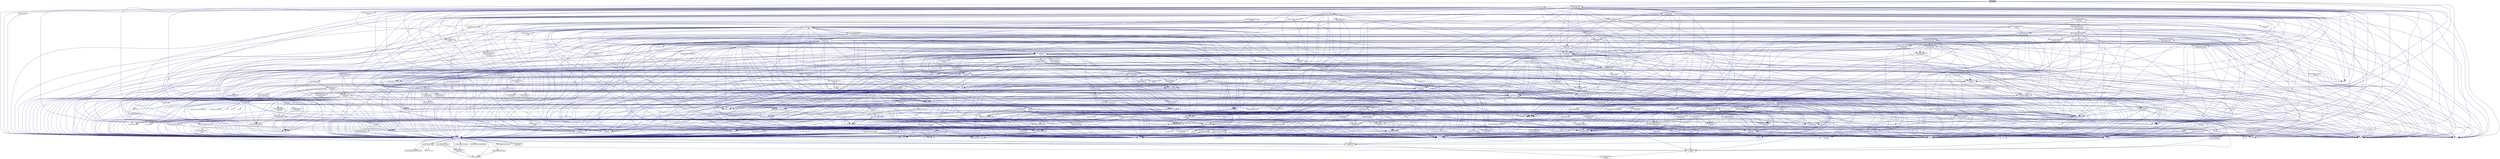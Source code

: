 digraph "locality.cpp"
{
  edge [fontname="Helvetica",fontsize="10",labelfontname="Helvetica",labelfontsize="10"];
  node [fontname="Helvetica",fontsize="10",shape=record];
  Node0 [label="locality.cpp",height=0.2,width=0.4,color="black", fillcolor="grey75", style="filled", fontcolor="black"];
  Node0 -> Node1 [color="midnightblue",fontsize="10",style="solid",fontname="Helvetica"];
  Node1 [label="hpx/config.hpp",height=0.2,width=0.4,color="black", fillcolor="white", style="filled",URL="$d8/dfd/config_8hpp.html"];
  Node1 -> Node2 [color="midnightblue",fontsize="10",style="solid",fontname="Helvetica"];
  Node2 [label="hpx/config/attributes.hpp",height=0.2,width=0.4,color="black", fillcolor="white", style="filled",URL="$df/d6a/attributes_8hpp.html"];
  Node2 -> Node3 [color="midnightblue",fontsize="10",style="solid",fontname="Helvetica"];
  Node3 [label="hpx/config/defines.hpp",height=0.2,width=0.4,color="grey75", fillcolor="white", style="filled"];
  Node2 -> Node4 [color="midnightblue",fontsize="10",style="solid",fontname="Helvetica"];
  Node4 [label="hpx/config/compiler\l_specific.hpp",height=0.2,width=0.4,color="black", fillcolor="white", style="filled",URL="$d2/d97/compiler__specific_8hpp.html"];
  Node4 -> Node3 [color="midnightblue",fontsize="10",style="solid",fontname="Helvetica"];
  Node1 -> Node5 [color="midnightblue",fontsize="10",style="solid",fontname="Helvetica"];
  Node5 [label="hpx/config/branch_hints.hpp",height=0.2,width=0.4,color="black", fillcolor="white", style="filled",URL="$de/d38/branch__hints_8hpp.html"];
  Node1 -> Node4 [color="midnightblue",fontsize="10",style="solid",fontname="Helvetica"];
  Node1 -> Node6 [color="midnightblue",fontsize="10",style="solid",fontname="Helvetica"];
  Node6 [label="hpx/config/constexpr.hpp",height=0.2,width=0.4,color="black", fillcolor="white", style="filled",URL="$d4/dce/constexpr_8hpp.html"];
  Node6 -> Node3 [color="midnightblue",fontsize="10",style="solid",fontname="Helvetica"];
  Node1 -> Node3 [color="midnightblue",fontsize="10",style="solid",fontname="Helvetica"];
  Node1 -> Node7 [color="midnightblue",fontsize="10",style="solid",fontname="Helvetica"];
  Node7 [label="hpx/config/emulate\l_deleted.hpp",height=0.2,width=0.4,color="black", fillcolor="white", style="filled",URL="$d6/de2/emulate__deleted_8hpp.html"];
  Node7 -> Node1 [color="midnightblue",fontsize="10",style="solid",fontname="Helvetica"];
  Node1 -> Node8 [color="midnightblue",fontsize="10",style="solid",fontname="Helvetica"];
  Node8 [label="hpx/config/export_definitions.hpp",height=0.2,width=0.4,color="black", fillcolor="white", style="filled",URL="$d8/df6/config_2export__definitions_8hpp.html"];
  Node1 -> Node9 [color="midnightblue",fontsize="10",style="solid",fontname="Helvetica"];
  Node9 [label="hpx/config/forceinline.hpp",height=0.2,width=0.4,color="black", fillcolor="white", style="filled",URL="$d7/d7f/forceinline_8hpp.html"];
  Node9 -> Node4 [color="midnightblue",fontsize="10",style="solid",fontname="Helvetica"];
  Node1 -> Node10 [color="midnightblue",fontsize="10",style="solid",fontname="Helvetica"];
  Node10 [label="hpx/config/manual_profiling.hpp",height=0.2,width=0.4,color="black", fillcolor="white", style="filled",URL="$de/d75/manual__profiling_8hpp.html"];
  Node1 -> Node11 [color="midnightblue",fontsize="10",style="solid",fontname="Helvetica"];
  Node11 [label="hpx/config/version.hpp",height=0.2,width=0.4,color="black", fillcolor="white", style="filled",URL="$d5/ddd/config_2version_8hpp.html"];
  Node11 -> Node1 [color="midnightblue",fontsize="10",style="solid",fontname="Helvetica"];
  Node11 -> Node8 [color="midnightblue",fontsize="10",style="solid",fontname="Helvetica"];
  Node11 -> Node12 [color="midnightblue",fontsize="10",style="solid",fontname="Helvetica"];
  Node12 [label="hpx/util/detail/pp\l/cat.hpp",height=0.2,width=0.4,color="black", fillcolor="white", style="filled",URL="$d0/d47/cat_8hpp.html"];
  Node12 -> Node13 [color="midnightblue",fontsize="10",style="solid",fontname="Helvetica"];
  Node13 [label="hpx/util/detail/pp\l/config.hpp",height=0.2,width=0.4,color="black", fillcolor="white", style="filled",URL="$d2/d1a/util_2detail_2pp_2config_8hpp.html"];
  Node11 -> Node14 [color="midnightblue",fontsize="10",style="solid",fontname="Helvetica"];
  Node14 [label="boost/version.hpp",height=0.2,width=0.4,color="grey75", fillcolor="white", style="filled"];
  Node1 -> Node14 [color="midnightblue",fontsize="10",style="solid",fontname="Helvetica"];
  Node1 -> Node12 [color="midnightblue",fontsize="10",style="solid",fontname="Helvetica"];
  Node1 -> Node15 [color="midnightblue",fontsize="10",style="solid",fontname="Helvetica"];
  Node15 [label="hpx/util/detail/pp\l/stringize.hpp",height=0.2,width=0.4,color="black", fillcolor="white", style="filled",URL="$de/ded/stringize_8hpp.html"];
  Node15 -> Node13 [color="midnightblue",fontsize="10",style="solid",fontname="Helvetica"];
  Node0 -> Node16 [color="midnightblue",fontsize="10",style="solid",fontname="Helvetica"];
  Node16 [label="hpx/runtime.hpp",height=0.2,width=0.4,color="black", fillcolor="white", style="filled",URL="$d0/df9/runtime_8hpp.html"];
  Node16 -> Node1 [color="midnightblue",fontsize="10",style="solid",fontname="Helvetica"];
  Node16 -> Node17 [color="midnightblue",fontsize="10",style="solid",fontname="Helvetica"];
  Node17 [label="hpx/compat/mutex.hpp",height=0.2,width=0.4,color="black", fillcolor="white", style="filled",URL="$db/d3c/compat_2mutex_8hpp.html"];
  Node17 -> Node1 [color="midnightblue",fontsize="10",style="solid",fontname="Helvetica"];
  Node17 -> Node18 [color="midnightblue",fontsize="10",style="solid",fontname="Helvetica"];
  Node18 [label="mutex",height=0.2,width=0.4,color="grey75", fillcolor="white", style="filled"];
  Node16 -> Node19 [color="midnightblue",fontsize="10",style="solid",fontname="Helvetica"];
  Node19 [label="hpx/lcos/local/spinlock.hpp",height=0.2,width=0.4,color="black", fillcolor="white", style="filled",URL="$d9/d89/lcos_2local_2spinlock_8hpp.html"];
  Node19 -> Node1 [color="midnightblue",fontsize="10",style="solid",fontname="Helvetica"];
  Node19 -> Node20 [color="midnightblue",fontsize="10",style="solid",fontname="Helvetica"];
  Node20 [label="hpx/runtime/threads\l/thread_helpers.hpp",height=0.2,width=0.4,color="black", fillcolor="white", style="filled",URL="$d1/daf/thread__helpers_8hpp.html"];
  Node20 -> Node1 [color="midnightblue",fontsize="10",style="solid",fontname="Helvetica"];
  Node20 -> Node21 [color="midnightblue",fontsize="10",style="solid",fontname="Helvetica"];
  Node21 [label="hpx/exception_fwd.hpp",height=0.2,width=0.4,color="black", fillcolor="white", style="filled",URL="$de/dd9/exception__fwd_8hpp.html"];
  Node21 -> Node1 [color="midnightblue",fontsize="10",style="solid",fontname="Helvetica"];
  Node21 -> Node22 [color="midnightblue",fontsize="10",style="solid",fontname="Helvetica"];
  Node22 [label="hpx/error.hpp",height=0.2,width=0.4,color="black", fillcolor="white", style="filled",URL="$d9/d99/error_8hpp.html"];
  Node22 -> Node1 [color="midnightblue",fontsize="10",style="solid",fontname="Helvetica"];
  Node22 -> Node23 [color="midnightblue",fontsize="10",style="solid",fontname="Helvetica"];
  Node23 [label="boost/system/error\l_code.hpp",height=0.2,width=0.4,color="grey75", fillcolor="white", style="filled"];
  Node22 -> Node24 [color="midnightblue",fontsize="10",style="solid",fontname="Helvetica"];
  Node24 [label="string",height=0.2,width=0.4,color="grey75", fillcolor="white", style="filled"];
  Node21 -> Node25 [color="midnightblue",fontsize="10",style="solid",fontname="Helvetica"];
  Node25 [label="hpx/throw_exception.hpp",height=0.2,width=0.4,color="black", fillcolor="white", style="filled",URL="$d7/d3a/throw__exception_8hpp.html"];
  Node25 -> Node1 [color="midnightblue",fontsize="10",style="solid",fontname="Helvetica"];
  Node25 -> Node22 [color="midnightblue",fontsize="10",style="solid",fontname="Helvetica"];
  Node25 -> Node21 [color="midnightblue",fontsize="10",style="solid",fontname="Helvetica"];
  Node25 -> Node26 [color="midnightblue",fontsize="10",style="solid",fontname="Helvetica"];
  Node26 [label="boost/current_function.hpp",height=0.2,width=0.4,color="grey75", fillcolor="white", style="filled"];
  Node25 -> Node23 [color="midnightblue",fontsize="10",style="solid",fontname="Helvetica"];
  Node25 -> Node27 [color="midnightblue",fontsize="10",style="solid",fontname="Helvetica"];
  Node27 [label="exception",height=0.2,width=0.4,color="grey75", fillcolor="white", style="filled"];
  Node25 -> Node24 [color="midnightblue",fontsize="10",style="solid",fontname="Helvetica"];
  Node25 -> Node28 [color="midnightblue",fontsize="10",style="solid",fontname="Helvetica"];
  Node28 [label="hpx/config/warnings\l_prefix.hpp",height=0.2,width=0.4,color="black", fillcolor="white", style="filled",URL="$dd/d54/warnings__prefix_8hpp.html"];
  Node28 -> Node1 [color="midnightblue",fontsize="10",style="solid",fontname="Helvetica"];
  Node25 -> Node29 [color="midnightblue",fontsize="10",style="solid",fontname="Helvetica"];
  Node29 [label="hpx/config/warnings\l_suffix.hpp",height=0.2,width=0.4,color="black", fillcolor="white", style="filled",URL="$dc/dd1/warnings__suffix_8hpp.html"];
  Node29 -> Node1 [color="midnightblue",fontsize="10",style="solid",fontname="Helvetica"];
  Node20 -> Node30 [color="midnightblue",fontsize="10",style="solid",fontname="Helvetica"];
  Node30 [label="hpx/runtime/naming\l_fwd.hpp",height=0.2,width=0.4,color="black", fillcolor="white", style="filled",URL="$d5/d24/naming__fwd_8hpp.html"];
  Node30 -> Node1 [color="midnightblue",fontsize="10",style="solid",fontname="Helvetica"];
  Node30 -> Node31 [color="midnightblue",fontsize="10",style="solid",fontname="Helvetica"];
  Node31 [label="hpx/runtime/agas_fwd.hpp",height=0.2,width=0.4,color="black", fillcolor="white", style="filled",URL="$df/d2a/agas__fwd_8hpp.html"];
  Node31 -> Node1 [color="midnightblue",fontsize="10",style="solid",fontname="Helvetica"];
  Node31 -> Node32 [color="midnightblue",fontsize="10",style="solid",fontname="Helvetica"];
  Node32 [label="hpx/runtime/components\l/component_type.hpp",height=0.2,width=0.4,color="black", fillcolor="white", style="filled",URL="$d3/d08/component__type_8hpp.html"];
  Node32 -> Node1 [color="midnightblue",fontsize="10",style="solid",fontname="Helvetica"];
  Node32 -> Node33 [color="midnightblue",fontsize="10",style="solid",fontname="Helvetica"];
  Node33 [label="hpx/traits/component\l_type_database.hpp",height=0.2,width=0.4,color="black", fillcolor="white", style="filled",URL="$d7/d48/component__type__database_8hpp.html"];
  Node33 -> Node1 [color="midnightblue",fontsize="10",style="solid",fontname="Helvetica"];
  Node33 -> Node34 [color="midnightblue",fontsize="10",style="solid",fontname="Helvetica"];
  Node34 [label="cstdint",height=0.2,width=0.4,color="grey75", fillcolor="white", style="filled"];
  Node32 -> Node35 [color="midnightblue",fontsize="10",style="solid",fontname="Helvetica"];
  Node35 [label="hpx/util/assert.hpp",height=0.2,width=0.4,color="black", fillcolor="white", style="filled",URL="$d2/d54/assert_8hpp.html"];
  Node35 -> Node1 [color="midnightblue",fontsize="10",style="solid",fontname="Helvetica"];
  Node35 -> Node36 [color="midnightblue",fontsize="10",style="solid",fontname="Helvetica"];
  Node36 [label="assert.h",height=0.2,width=0.4,color="grey75", fillcolor="white", style="filled"];
  Node35 -> Node26 [color="midnightblue",fontsize="10",style="solid",fontname="Helvetica"];
  Node35 -> Node37 [color="midnightblue",fontsize="10",style="solid",fontname="Helvetica"];
  Node37 [label="cstdlib",height=0.2,width=0.4,color="grey75", fillcolor="white", style="filled"];
  Node35 -> Node38 [color="midnightblue",fontsize="10",style="solid",fontname="Helvetica"];
  Node38 [label="iostream",height=0.2,width=0.4,color="grey75", fillcolor="white", style="filled"];
  Node32 -> Node39 [color="midnightblue",fontsize="10",style="solid",fontname="Helvetica"];
  Node39 [label="hpx/util/detail/pp\l/strip_parens.hpp",height=0.2,width=0.4,color="black", fillcolor="white", style="filled",URL="$d1/dcf/strip__parens_8hpp.html",tooltip="Defines the HPX_PP_STRIP_PARENS macro. "];
  Node39 -> Node12 [color="midnightblue",fontsize="10",style="solid",fontname="Helvetica"];
  Node32 -> Node34 [color="midnightblue",fontsize="10",style="solid",fontname="Helvetica"];
  Node32 -> Node24 [color="midnightblue",fontsize="10",style="solid",fontname="Helvetica"];
  Node31 -> Node40 [color="midnightblue",fontsize="10",style="solid",fontname="Helvetica"];
  Node40 [label="hpx/util/function.hpp",height=0.2,width=0.4,color="black", fillcolor="white", style="filled",URL="$d7/d7c/function_8hpp.html"];
  Node40 -> Node1 [color="midnightblue",fontsize="10",style="solid",fontname="Helvetica"];
  Node40 -> Node41 [color="midnightblue",fontsize="10",style="solid",fontname="Helvetica"];
  Node41 [label="hpx/runtime/serialization\l/serialization_fwd.hpp",height=0.2,width=0.4,color="black", fillcolor="white", style="filled",URL="$d4/d93/serialization__fwd_8hpp.html"];
  Node41 -> Node1 [color="midnightblue",fontsize="10",style="solid",fontname="Helvetica"];
  Node41 -> Node39 [color="midnightblue",fontsize="10",style="solid",fontname="Helvetica"];
  Node41 -> Node42 [color="midnightblue",fontsize="10",style="solid",fontname="Helvetica"];
  Node42 [label="type_traits",height=0.2,width=0.4,color="grey75", fillcolor="white", style="filled"];
  Node40 -> Node43 [color="midnightblue",fontsize="10",style="solid",fontname="Helvetica"];
  Node43 [label="hpx/traits/get_function\l_address.hpp",height=0.2,width=0.4,color="black", fillcolor="white", style="filled",URL="$df/d1c/get__function__address_8hpp.html"];
  Node43 -> Node1 [color="midnightblue",fontsize="10",style="solid",fontname="Helvetica"];
  Node43 -> Node44 [color="midnightblue",fontsize="10",style="solid",fontname="Helvetica"];
  Node44 [label="cstddef",height=0.2,width=0.4,color="grey75", fillcolor="white", style="filled"];
  Node43 -> Node45 [color="midnightblue",fontsize="10",style="solid",fontname="Helvetica"];
  Node45 [label="memory",height=0.2,width=0.4,color="grey75", fillcolor="white", style="filled"];
  Node40 -> Node46 [color="midnightblue",fontsize="10",style="solid",fontname="Helvetica"];
  Node46 [label="hpx/traits/get_function\l_annotation.hpp",height=0.2,width=0.4,color="black", fillcolor="white", style="filled",URL="$db/d2c/get__function__annotation_8hpp.html"];
  Node46 -> Node1 [color="midnightblue",fontsize="10",style="solid",fontname="Helvetica"];
  Node46 -> Node47 [color="midnightblue",fontsize="10",style="solid",fontname="Helvetica"];
  Node47 [label="hpx/util/itt_notify.hpp",height=0.2,width=0.4,color="black", fillcolor="white", style="filled",URL="$de/df9/itt__notify_8hpp.html"];
  Node47 -> Node1 [color="midnightblue",fontsize="10",style="solid",fontname="Helvetica"];
  Node47 -> Node44 [color="midnightblue",fontsize="10",style="solid",fontname="Helvetica"];
  Node47 -> Node34 [color="midnightblue",fontsize="10",style="solid",fontname="Helvetica"];
  Node47 -> Node48 [color="midnightblue",fontsize="10",style="solid",fontname="Helvetica"];
  Node48 [label="cstring",height=0.2,width=0.4,color="grey75", fillcolor="white", style="filled"];
  Node46 -> Node44 [color="midnightblue",fontsize="10",style="solid",fontname="Helvetica"];
  Node46 -> Node45 [color="midnightblue",fontsize="10",style="solid",fontname="Helvetica"];
  Node40 -> Node49 [color="midnightblue",fontsize="10",style="solid",fontname="Helvetica"];
  Node49 [label="hpx/traits/is_callable.hpp",height=0.2,width=0.4,color="black", fillcolor="white", style="filled",URL="$da/d69/is__callable_8hpp.html"];
  Node49 -> Node1 [color="midnightblue",fontsize="10",style="solid",fontname="Helvetica"];
  Node49 -> Node50 [color="midnightblue",fontsize="10",style="solid",fontname="Helvetica"];
  Node50 [label="hpx/util/always_void.hpp",height=0.2,width=0.4,color="black", fillcolor="white", style="filled",URL="$d0/d88/always__void_8hpp.html"];
  Node49 -> Node51 [color="midnightblue",fontsize="10",style="solid",fontname="Helvetica"];
  Node51 [label="hpx/util/result_of.hpp",height=0.2,width=0.4,color="black", fillcolor="white", style="filled",URL="$dd/d4f/result__of_8hpp.html"];
  Node51 -> Node1 [color="midnightblue",fontsize="10",style="solid",fontname="Helvetica"];
  Node51 -> Node52 [color="midnightblue",fontsize="10",style="solid",fontname="Helvetica"];
  Node52 [label="boost/ref.hpp",height=0.2,width=0.4,color="grey75", fillcolor="white", style="filled"];
  Node51 -> Node42 [color="midnightblue",fontsize="10",style="solid",fontname="Helvetica"];
  Node51 -> Node53 [color="midnightblue",fontsize="10",style="solid",fontname="Helvetica"];
  Node53 [label="utility",height=0.2,width=0.4,color="grey75", fillcolor="white", style="filled"];
  Node49 -> Node42 [color="midnightblue",fontsize="10",style="solid",fontname="Helvetica"];
  Node40 -> Node54 [color="midnightblue",fontsize="10",style="solid",fontname="Helvetica"];
  Node54 [label="hpx/util/detail/basic\l_function.hpp",height=0.2,width=0.4,color="black", fillcolor="white", style="filled",URL="$dc/da0/basic__function_8hpp.html"];
  Node54 -> Node1 [color="midnightblue",fontsize="10",style="solid",fontname="Helvetica"];
  Node54 -> Node41 [color="midnightblue",fontsize="10",style="solid",fontname="Helvetica"];
  Node54 -> Node43 [color="midnightblue",fontsize="10",style="solid",fontname="Helvetica"];
  Node54 -> Node46 [color="midnightblue",fontsize="10",style="solid",fontname="Helvetica"];
  Node54 -> Node49 [color="midnightblue",fontsize="10",style="solid",fontname="Helvetica"];
  Node54 -> Node55 [color="midnightblue",fontsize="10",style="solid",fontname="Helvetica"];
  Node55 [label="hpx/util/detail/empty\l_function.hpp",height=0.2,width=0.4,color="black", fillcolor="white", style="filled",URL="$d6/d4d/empty__function_8hpp.html"];
  Node55 -> Node25 [color="midnightblue",fontsize="10",style="solid",fontname="Helvetica"];
  Node55 -> Node56 [color="midnightblue",fontsize="10",style="solid",fontname="Helvetica"];
  Node56 [label="hpx/util/detail/function\l_registration.hpp",height=0.2,width=0.4,color="black", fillcolor="white", style="filled",URL="$df/d7b/function__registration_8hpp.html"];
  Node56 -> Node1 [color="midnightblue",fontsize="10",style="solid",fontname="Helvetica"];
  Node56 -> Node57 [color="midnightblue",fontsize="10",style="solid",fontname="Helvetica"];
  Node57 [label="hpx/util/demangle_helper.hpp",height=0.2,width=0.4,color="black", fillcolor="white", style="filled",URL="$dc/db2/demangle__helper_8hpp.html"];
  Node57 -> Node1 [color="midnightblue",fontsize="10",style="solid",fontname="Helvetica"];
  Node57 -> Node58 [color="midnightblue",fontsize="10",style="solid",fontname="Helvetica"];
  Node58 [label="typeinfo",height=0.2,width=0.4,color="grey75", fillcolor="white", style="filled"];
  Node56 -> Node15 [color="midnightblue",fontsize="10",style="solid",fontname="Helvetica"];
  Node56 -> Node39 [color="midnightblue",fontsize="10",style="solid",fontname="Helvetica"];
  Node56 -> Node42 [color="midnightblue",fontsize="10",style="solid",fontname="Helvetica"];
  Node54 -> Node59 [color="midnightblue",fontsize="10",style="solid",fontname="Helvetica"];
  Node59 [label="hpx/util/detail/vtable\l/serializable_function\l_vtable.hpp",height=0.2,width=0.4,color="black", fillcolor="white", style="filled",URL="$de/d38/serializable__function__vtable_8hpp.html"];
  Node59 -> Node1 [color="midnightblue",fontsize="10",style="solid",fontname="Helvetica"];
  Node59 -> Node60 [color="midnightblue",fontsize="10",style="solid",fontname="Helvetica"];
  Node60 [label="hpx/runtime/serialization\l/detail/polymorphic_intrusive\l_factory.hpp",height=0.2,width=0.4,color="black", fillcolor="white", style="filled",URL="$dd/d93/polymorphic__intrusive__factory_8hpp.html"];
  Node60 -> Node1 [color="midnightblue",fontsize="10",style="solid",fontname="Helvetica"];
  Node60 -> Node41 [color="midnightblue",fontsize="10",style="solid",fontname="Helvetica"];
  Node60 -> Node57 [color="midnightblue",fontsize="10",style="solid",fontname="Helvetica"];
  Node60 -> Node15 [color="midnightblue",fontsize="10",style="solid",fontname="Helvetica"];
  Node60 -> Node61 [color="midnightblue",fontsize="10",style="solid",fontname="Helvetica"];
  Node61 [label="hpx/util/jenkins_hash.hpp",height=0.2,width=0.4,color="black", fillcolor="white", style="filled",URL="$dc/d6d/jenkins__hash_8hpp.html"];
  Node61 -> Node1 [color="midnightblue",fontsize="10",style="solid",fontname="Helvetica"];
  Node61 -> Node37 [color="midnightblue",fontsize="10",style="solid",fontname="Helvetica"];
  Node61 -> Node44 [color="midnightblue",fontsize="10",style="solid",fontname="Helvetica"];
  Node61 -> Node34 [color="midnightblue",fontsize="10",style="solid",fontname="Helvetica"];
  Node61 -> Node48 [color="midnightblue",fontsize="10",style="solid",fontname="Helvetica"];
  Node61 -> Node24 [color="midnightblue",fontsize="10",style="solid",fontname="Helvetica"];
  Node61 -> Node53 [color="midnightblue",fontsize="10",style="solid",fontname="Helvetica"];
  Node60 -> Node24 [color="midnightblue",fontsize="10",style="solid",fontname="Helvetica"];
  Node60 -> Node62 [color="midnightblue",fontsize="10",style="solid",fontname="Helvetica"];
  Node62 [label="unordered_map",height=0.2,width=0.4,color="grey75", fillcolor="white", style="filled"];
  Node59 -> Node56 [color="midnightblue",fontsize="10",style="solid",fontname="Helvetica"];
  Node59 -> Node63 [color="midnightblue",fontsize="10",style="solid",fontname="Helvetica"];
  Node63 [label="hpx/util/detail/vtable\l/serializable_vtable.hpp",height=0.2,width=0.4,color="black", fillcolor="white", style="filled",URL="$dd/d66/serializable__vtable_8hpp.html"];
  Node63 -> Node1 [color="midnightblue",fontsize="10",style="solid",fontname="Helvetica"];
  Node63 -> Node41 [color="midnightblue",fontsize="10",style="solid",fontname="Helvetica"];
  Node63 -> Node64 [color="midnightblue",fontsize="10",style="solid",fontname="Helvetica"];
  Node64 [label="hpx/util/detail/vtable\l/vtable.hpp",height=0.2,width=0.4,color="black", fillcolor="white", style="filled",URL="$d0/d6c/vtable_8hpp.html"];
  Node64 -> Node1 [color="midnightblue",fontsize="10",style="solid",fontname="Helvetica"];
  Node64 -> Node44 [color="midnightblue",fontsize="10",style="solid",fontname="Helvetica"];
  Node64 -> Node45 [color="midnightblue",fontsize="10",style="solid",fontname="Helvetica"];
  Node64 -> Node42 [color="midnightblue",fontsize="10",style="solid",fontname="Helvetica"];
  Node64 -> Node58 [color="midnightblue",fontsize="10",style="solid",fontname="Helvetica"];
  Node64 -> Node53 [color="midnightblue",fontsize="10",style="solid",fontname="Helvetica"];
  Node59 -> Node64 [color="midnightblue",fontsize="10",style="solid",fontname="Helvetica"];
  Node59 -> Node24 [color="midnightblue",fontsize="10",style="solid",fontname="Helvetica"];
  Node59 -> Node42 [color="midnightblue",fontsize="10",style="solid",fontname="Helvetica"];
  Node54 -> Node63 [color="midnightblue",fontsize="10",style="solid",fontname="Helvetica"];
  Node54 -> Node64 [color="midnightblue",fontsize="10",style="solid",fontname="Helvetica"];
  Node54 -> Node44 [color="midnightblue",fontsize="10",style="solid",fontname="Helvetica"];
  Node54 -> Node48 [color="midnightblue",fontsize="10",style="solid",fontname="Helvetica"];
  Node54 -> Node24 [color="midnightblue",fontsize="10",style="solid",fontname="Helvetica"];
  Node54 -> Node42 [color="midnightblue",fontsize="10",style="solid",fontname="Helvetica"];
  Node54 -> Node58 [color="midnightblue",fontsize="10",style="solid",fontname="Helvetica"];
  Node54 -> Node53 [color="midnightblue",fontsize="10",style="solid",fontname="Helvetica"];
  Node40 -> Node56 [color="midnightblue",fontsize="10",style="solid",fontname="Helvetica"];
  Node40 -> Node65 [color="midnightblue",fontsize="10",style="solid",fontname="Helvetica"];
  Node65 [label="hpx/util/detail/vtable\l/function_vtable.hpp",height=0.2,width=0.4,color="black", fillcolor="white", style="filled",URL="$db/dac/function__vtable_8hpp.html"];
  Node65 -> Node1 [color="midnightblue",fontsize="10",style="solid",fontname="Helvetica"];
  Node65 -> Node66 [color="midnightblue",fontsize="10",style="solid",fontname="Helvetica"];
  Node66 [label="hpx/util/detail/vtable\l/copyable_vtable.hpp",height=0.2,width=0.4,color="black", fillcolor="white", style="filled",URL="$db/d2f/copyable__vtable_8hpp.html"];
  Node66 -> Node1 [color="midnightblue",fontsize="10",style="solid",fontname="Helvetica"];
  Node66 -> Node64 [color="midnightblue",fontsize="10",style="solid",fontname="Helvetica"];
  Node65 -> Node67 [color="midnightblue",fontsize="10",style="solid",fontname="Helvetica"];
  Node67 [label="hpx/util/detail/vtable\l/unique_function_vtable.hpp",height=0.2,width=0.4,color="black", fillcolor="white", style="filled",URL="$d1/d3b/unique__function__vtable_8hpp.html"];
  Node67 -> Node1 [color="midnightblue",fontsize="10",style="solid",fontname="Helvetica"];
  Node67 -> Node55 [color="midnightblue",fontsize="10",style="solid",fontname="Helvetica"];
  Node67 -> Node68 [color="midnightblue",fontsize="10",style="solid",fontname="Helvetica"];
  Node68 [label="hpx/util/detail/vtable\l/callable_vtable.hpp",height=0.2,width=0.4,color="black", fillcolor="white", style="filled",URL="$d8/d67/callable__vtable_8hpp.html"];
  Node68 -> Node1 [color="midnightblue",fontsize="10",style="solid",fontname="Helvetica"];
  Node68 -> Node43 [color="midnightblue",fontsize="10",style="solid",fontname="Helvetica"];
  Node68 -> Node46 [color="midnightblue",fontsize="10",style="solid",fontname="Helvetica"];
  Node68 -> Node64 [color="midnightblue",fontsize="10",style="solid",fontname="Helvetica"];
  Node68 -> Node69 [color="midnightblue",fontsize="10",style="solid",fontname="Helvetica"];
  Node69 [label="hpx/util/invoke.hpp",height=0.2,width=0.4,color="black", fillcolor="white", style="filled",URL="$dd/d31/invoke_8hpp.html"];
  Node69 -> Node1 [color="midnightblue",fontsize="10",style="solid",fontname="Helvetica"];
  Node69 -> Node51 [color="midnightblue",fontsize="10",style="solid",fontname="Helvetica"];
  Node69 -> Node70 [color="midnightblue",fontsize="10",style="solid",fontname="Helvetica"];
  Node70 [label="hpx/util/void_guard.hpp",height=0.2,width=0.4,color="black", fillcolor="white", style="filled",URL="$db/d59/void__guard_8hpp.html"];
  Node70 -> Node1 [color="midnightblue",fontsize="10",style="solid",fontname="Helvetica"];
  Node69 -> Node52 [color="midnightblue",fontsize="10",style="solid",fontname="Helvetica"];
  Node69 -> Node42 [color="midnightblue",fontsize="10",style="solid",fontname="Helvetica"];
  Node69 -> Node53 [color="midnightblue",fontsize="10",style="solid",fontname="Helvetica"];
  Node68 -> Node44 [color="midnightblue",fontsize="10",style="solid",fontname="Helvetica"];
  Node68 -> Node53 [color="midnightblue",fontsize="10",style="solid",fontname="Helvetica"];
  Node67 -> Node64 [color="midnightblue",fontsize="10",style="solid",fontname="Helvetica"];
  Node67 -> Node69 [color="midnightblue",fontsize="10",style="solid",fontname="Helvetica"];
  Node67 -> Node42 [color="midnightblue",fontsize="10",style="solid",fontname="Helvetica"];
  Node67 -> Node53 [color="midnightblue",fontsize="10",style="solid",fontname="Helvetica"];
  Node65 -> Node64 [color="midnightblue",fontsize="10",style="solid",fontname="Helvetica"];
  Node40 -> Node64 [color="midnightblue",fontsize="10",style="solid",fontname="Helvetica"];
  Node40 -> Node71 [color="midnightblue",fontsize="10",style="solid",fontname="Helvetica"];
  Node71 [label="hpx/util_fwd.hpp",height=0.2,width=0.4,color="black", fillcolor="white", style="filled",URL="$d4/d46/util__fwd_8hpp.html"];
  Node71 -> Node1 [color="midnightblue",fontsize="10",style="solid",fontname="Helvetica"];
  Node40 -> Node44 [color="midnightblue",fontsize="10",style="solid",fontname="Helvetica"];
  Node40 -> Node42 [color="midnightblue",fontsize="10",style="solid",fontname="Helvetica"];
  Node40 -> Node53 [color="midnightblue",fontsize="10",style="solid",fontname="Helvetica"];
  Node31 -> Node24 [color="midnightblue",fontsize="10",style="solid",fontname="Helvetica"];
  Node30 -> Node34 [color="midnightblue",fontsize="10",style="solid",fontname="Helvetica"];
  Node20 -> Node72 [color="midnightblue",fontsize="10",style="solid",fontname="Helvetica"];
  Node72 [label="hpx/runtime/threads\l_fwd.hpp",height=0.2,width=0.4,color="black", fillcolor="white", style="filled",URL="$d7/da9/threads__fwd_8hpp.html"];
  Node72 -> Node1 [color="midnightblue",fontsize="10",style="solid",fontname="Helvetica"];
  Node72 -> Node73 [color="midnightblue",fontsize="10",style="solid",fontname="Helvetica"];
  Node73 [label="hpx/runtime/threads\l/thread_data_fwd.hpp",height=0.2,width=0.4,color="black", fillcolor="white", style="filled",URL="$d4/db6/thread__data__fwd_8hpp.html"];
  Node73 -> Node1 [color="midnightblue",fontsize="10",style="solid",fontname="Helvetica"];
  Node73 -> Node21 [color="midnightblue",fontsize="10",style="solid",fontname="Helvetica"];
  Node73 -> Node74 [color="midnightblue",fontsize="10",style="solid",fontname="Helvetica"];
  Node74 [label="hpx/runtime/threads\l/coroutines/coroutine\l_fwd.hpp",height=0.2,width=0.4,color="black", fillcolor="white", style="filled",URL="$d2/d2d/coroutine__fwd_8hpp.html"];
  Node74 -> Node1 [color="midnightblue",fontsize="10",style="solid",fontname="Helvetica"];
  Node73 -> Node75 [color="midnightblue",fontsize="10",style="solid",fontname="Helvetica"];
  Node75 [label="hpx/runtime/threads\l/thread_enums.hpp",height=0.2,width=0.4,color="black", fillcolor="white", style="filled",URL="$db/d7d/thread__enums_8hpp.html"];
  Node75 -> Node1 [color="midnightblue",fontsize="10",style="solid",fontname="Helvetica"];
  Node75 -> Node76 [color="midnightblue",fontsize="10",style="solid",fontname="Helvetica"];
  Node76 [label="hpx/runtime/threads\l/detail/combined_tagged\l_state.hpp",height=0.2,width=0.4,color="black", fillcolor="white", style="filled",URL="$d4/d8e/combined__tagged__state_8hpp.html"];
  Node76 -> Node1 [color="midnightblue",fontsize="10",style="solid",fontname="Helvetica"];
  Node76 -> Node35 [color="midnightblue",fontsize="10",style="solid",fontname="Helvetica"];
  Node76 -> Node44 [color="midnightblue",fontsize="10",style="solid",fontname="Helvetica"];
  Node76 -> Node34 [color="midnightblue",fontsize="10",style="solid",fontname="Helvetica"];
  Node75 -> Node44 [color="midnightblue",fontsize="10",style="solid",fontname="Helvetica"];
  Node73 -> Node71 [color="midnightblue",fontsize="10",style="solid",fontname="Helvetica"];
  Node73 -> Node40 [color="midnightblue",fontsize="10",style="solid",fontname="Helvetica"];
  Node73 -> Node77 [color="midnightblue",fontsize="10",style="solid",fontname="Helvetica"];
  Node77 [label="hpx/util/unique_function.hpp",height=0.2,width=0.4,color="black", fillcolor="white", style="filled",URL="$da/d32/unique__function_8hpp.html"];
  Node77 -> Node1 [color="midnightblue",fontsize="10",style="solid",fontname="Helvetica"];
  Node77 -> Node41 [color="midnightblue",fontsize="10",style="solid",fontname="Helvetica"];
  Node77 -> Node43 [color="midnightblue",fontsize="10",style="solid",fontname="Helvetica"];
  Node77 -> Node46 [color="midnightblue",fontsize="10",style="solid",fontname="Helvetica"];
  Node77 -> Node49 [color="midnightblue",fontsize="10",style="solid",fontname="Helvetica"];
  Node77 -> Node54 [color="midnightblue",fontsize="10",style="solid",fontname="Helvetica"];
  Node77 -> Node56 [color="midnightblue",fontsize="10",style="solid",fontname="Helvetica"];
  Node77 -> Node67 [color="midnightblue",fontsize="10",style="solid",fontname="Helvetica"];
  Node77 -> Node64 [color="midnightblue",fontsize="10",style="solid",fontname="Helvetica"];
  Node77 -> Node71 [color="midnightblue",fontsize="10",style="solid",fontname="Helvetica"];
  Node77 -> Node44 [color="midnightblue",fontsize="10",style="solid",fontname="Helvetica"];
  Node77 -> Node42 [color="midnightblue",fontsize="10",style="solid",fontname="Helvetica"];
  Node77 -> Node53 [color="midnightblue",fontsize="10",style="solid",fontname="Helvetica"];
  Node73 -> Node78 [color="midnightblue",fontsize="10",style="solid",fontname="Helvetica"];
  Node78 [label="boost/intrusive_ptr.hpp",height=0.2,width=0.4,color="grey75", fillcolor="white", style="filled"];
  Node73 -> Node44 [color="midnightblue",fontsize="10",style="solid",fontname="Helvetica"];
  Node73 -> Node34 [color="midnightblue",fontsize="10",style="solid",fontname="Helvetica"];
  Node73 -> Node53 [color="midnightblue",fontsize="10",style="solid",fontname="Helvetica"];
  Node72 -> Node75 [color="midnightblue",fontsize="10",style="solid",fontname="Helvetica"];
  Node20 -> Node79 [color="midnightblue",fontsize="10",style="solid",fontname="Helvetica"];
  Node79 [label="hpx/runtime/threads\l/policies/scheduler\l_mode.hpp",height=0.2,width=0.4,color="black", fillcolor="white", style="filled",URL="$db/d8e/scheduler__mode_8hpp.html"];
  Node20 -> Node73 [color="midnightblue",fontsize="10",style="solid",fontname="Helvetica"];
  Node20 -> Node75 [color="midnightblue",fontsize="10",style="solid",fontname="Helvetica"];
  Node20 -> Node71 [color="midnightblue",fontsize="10",style="solid",fontname="Helvetica"];
  Node20 -> Node77 [color="midnightblue",fontsize="10",style="solid",fontname="Helvetica"];
  Node20 -> Node80 [color="midnightblue",fontsize="10",style="solid",fontname="Helvetica"];
  Node80 [label="hpx/util/steady_clock.hpp",height=0.2,width=0.4,color="black", fillcolor="white", style="filled",URL="$d6/d46/steady__clock_8hpp.html"];
  Node80 -> Node1 [color="midnightblue",fontsize="10",style="solid",fontname="Helvetica"];
  Node80 -> Node81 [color="midnightblue",fontsize="10",style="solid",fontname="Helvetica"];
  Node81 [label="chrono",height=0.2,width=0.4,color="grey75", fillcolor="white", style="filled"];
  Node20 -> Node82 [color="midnightblue",fontsize="10",style="solid",fontname="Helvetica"];
  Node82 [label="hpx/util/thread_description.hpp",height=0.2,width=0.4,color="black", fillcolor="white", style="filled",URL="$d0/d42/thread__description_8hpp.html"];
  Node82 -> Node1 [color="midnightblue",fontsize="10",style="solid",fontname="Helvetica"];
  Node82 -> Node83 [color="midnightblue",fontsize="10",style="solid",fontname="Helvetica"];
  Node83 [label="hpx/runtime/actions\l/basic_action_fwd.hpp",height=0.2,width=0.4,color="black", fillcolor="white", style="filled",URL="$d6/d4d/basic__action__fwd_8hpp.html"];
  Node83 -> Node1 [color="midnightblue",fontsize="10",style="solid",fontname="Helvetica"];
  Node82 -> Node73 [color="midnightblue",fontsize="10",style="solid",fontname="Helvetica"];
  Node82 -> Node43 [color="midnightblue",fontsize="10",style="solid",fontname="Helvetica"];
  Node82 -> Node46 [color="midnightblue",fontsize="10",style="solid",fontname="Helvetica"];
  Node82 -> Node84 [color="midnightblue",fontsize="10",style="solid",fontname="Helvetica"];
  Node84 [label="hpx/traits/is_action.hpp",height=0.2,width=0.4,color="black", fillcolor="white", style="filled",URL="$db/df7/is__action_8hpp.html"];
  Node84 -> Node1 [color="midnightblue",fontsize="10",style="solid",fontname="Helvetica"];
  Node84 -> Node50 [color="midnightblue",fontsize="10",style="solid",fontname="Helvetica"];
  Node84 -> Node85 [color="midnightblue",fontsize="10",style="solid",fontname="Helvetica"];
  Node85 [label="hpx/util/decay.hpp",height=0.2,width=0.4,color="black", fillcolor="white", style="filled",URL="$df/d37/decay_8hpp.html"];
  Node85 -> Node1 [color="midnightblue",fontsize="10",style="solid",fontname="Helvetica"];
  Node85 -> Node52 [color="midnightblue",fontsize="10",style="solid",fontname="Helvetica"];
  Node85 -> Node86 [color="midnightblue",fontsize="10",style="solid",fontname="Helvetica"];
  Node86 [label="functional",height=0.2,width=0.4,color="grey75", fillcolor="white", style="filled"];
  Node85 -> Node42 [color="midnightblue",fontsize="10",style="solid",fontname="Helvetica"];
  Node85 -> Node53 [color="midnightblue",fontsize="10",style="solid",fontname="Helvetica"];
  Node84 -> Node42 [color="midnightblue",fontsize="10",style="solid",fontname="Helvetica"];
  Node82 -> Node35 [color="midnightblue",fontsize="10",style="solid",fontname="Helvetica"];
  Node82 -> Node44 [color="midnightblue",fontsize="10",style="solid",fontname="Helvetica"];
  Node82 -> Node87 [color="midnightblue",fontsize="10",style="solid",fontname="Helvetica"];
  Node87 [label="iosfwd",height=0.2,width=0.4,color="grey75", fillcolor="white", style="filled"];
  Node82 -> Node24 [color="midnightblue",fontsize="10",style="solid",fontname="Helvetica"];
  Node82 -> Node42 [color="midnightblue",fontsize="10",style="solid",fontname="Helvetica"];
  Node82 -> Node53 [color="midnightblue",fontsize="10",style="solid",fontname="Helvetica"];
  Node20 -> Node81 [color="midnightblue",fontsize="10",style="solid",fontname="Helvetica"];
  Node20 -> Node44 [color="midnightblue",fontsize="10",style="solid",fontname="Helvetica"];
  Node20 -> Node34 [color="midnightblue",fontsize="10",style="solid",fontname="Helvetica"];
  Node19 -> Node47 [color="midnightblue",fontsize="10",style="solid",fontname="Helvetica"];
  Node19 -> Node88 [color="midnightblue",fontsize="10",style="solid",fontname="Helvetica"];
  Node88 [label="hpx/util/register_locks.hpp",height=0.2,width=0.4,color="black", fillcolor="white", style="filled",URL="$d6/d38/register__locks_8hpp.html"];
  Node88 -> Node1 [color="midnightblue",fontsize="10",style="solid",fontname="Helvetica"];
  Node88 -> Node89 [color="midnightblue",fontsize="10",style="solid",fontname="Helvetica"];
  Node89 [label="hpx/traits/has_member\l_xxx.hpp",height=0.2,width=0.4,color="black", fillcolor="white", style="filled",URL="$db/d45/has__member__xxx_8hpp.html"];
  Node89 -> Node12 [color="midnightblue",fontsize="10",style="solid",fontname="Helvetica"];
  Node89 -> Node42 [color="midnightblue",fontsize="10",style="solid",fontname="Helvetica"];
  Node88 -> Node42 [color="midnightblue",fontsize="10",style="solid",fontname="Helvetica"];
  Node88 -> Node53 [color="midnightblue",fontsize="10",style="solid",fontname="Helvetica"];
  Node19 -> Node90 [color="midnightblue",fontsize="10",style="solid",fontname="Helvetica"];
  Node90 [label="boost/smart_ptr/detail\l/spinlock.hpp",height=0.2,width=0.4,color="grey75", fillcolor="white", style="filled"];
  Node19 -> Node44 [color="midnightblue",fontsize="10",style="solid",fontname="Helvetica"];
  Node19 -> Node34 [color="midnightblue",fontsize="10",style="solid",fontname="Helvetica"];
  Node16 -> Node91 [color="midnightblue",fontsize="10",style="solid",fontname="Helvetica"];
  Node91 [label="hpx/runtime/applier\l_fwd.hpp",height=0.2,width=0.4,color="black", fillcolor="white", style="filled",URL="$da/dc5/applier__fwd_8hpp.html"];
  Node91 -> Node1 [color="midnightblue",fontsize="10",style="solid",fontname="Helvetica"];
  Node16 -> Node32 [color="midnightblue",fontsize="10",style="solid",fontname="Helvetica"];
  Node16 -> Node92 [color="midnightblue",fontsize="10",style="solid",fontname="Helvetica"];
  Node92 [label="hpx/runtime/parcelset\l/locality.hpp",height=0.2,width=0.4,color="black", fillcolor="white", style="filled",URL="$d1/dbe/hpx_2runtime_2parcelset_2locality_8hpp.html"];
  Node92 -> Node1 [color="midnightblue",fontsize="10",style="solid",fontname="Helvetica"];
  Node92 -> Node93 [color="midnightblue",fontsize="10",style="solid",fontname="Helvetica"];
  Node93 [label="hpx/exception.hpp",height=0.2,width=0.4,color="black", fillcolor="white", style="filled",URL="$d7/d1e/exception_8hpp.html"];
  Node93 -> Node1 [color="midnightblue",fontsize="10",style="solid",fontname="Helvetica"];
  Node93 -> Node22 [color="midnightblue",fontsize="10",style="solid",fontname="Helvetica"];
  Node93 -> Node94 [color="midnightblue",fontsize="10",style="solid",fontname="Helvetica"];
  Node94 [label="hpx/error_code.hpp",height=0.2,width=0.4,color="black", fillcolor="white", style="filled",URL="$d3/d5f/error__code_8hpp.html"];
  Node94 -> Node1 [color="midnightblue",fontsize="10",style="solid",fontname="Helvetica"];
  Node94 -> Node22 [color="midnightblue",fontsize="10",style="solid",fontname="Helvetica"];
  Node94 -> Node21 [color="midnightblue",fontsize="10",style="solid",fontname="Helvetica"];
  Node94 -> Node23 [color="midnightblue",fontsize="10",style="solid",fontname="Helvetica"];
  Node94 -> Node27 [color="midnightblue",fontsize="10",style="solid",fontname="Helvetica"];
  Node94 -> Node95 [color="midnightblue",fontsize="10",style="solid",fontname="Helvetica"];
  Node95 [label="stdexcept",height=0.2,width=0.4,color="grey75", fillcolor="white", style="filled"];
  Node94 -> Node24 [color="midnightblue",fontsize="10",style="solid",fontname="Helvetica"];
  Node94 -> Node25 [color="midnightblue",fontsize="10",style="solid",fontname="Helvetica"];
  Node93 -> Node21 [color="midnightblue",fontsize="10",style="solid",fontname="Helvetica"];
  Node93 -> Node96 [color="midnightblue",fontsize="10",style="solid",fontname="Helvetica"];
  Node96 [label="hpx/exception_info.hpp",height=0.2,width=0.4,color="black", fillcolor="white", style="filled",URL="$d3/d4f/exception__info_8hpp.html"];
  Node96 -> Node1 [color="midnightblue",fontsize="10",style="solid",fontname="Helvetica"];
  Node96 -> Node94 [color="midnightblue",fontsize="10",style="solid",fontname="Helvetica"];
  Node96 -> Node97 [color="midnightblue",fontsize="10",style="solid",fontname="Helvetica"];
  Node97 [label="hpx/util/detail/pack.hpp",height=0.2,width=0.4,color="black", fillcolor="white", style="filled",URL="$d3/d83/pack_8hpp.html"];
  Node97 -> Node1 [color="midnightblue",fontsize="10",style="solid",fontname="Helvetica"];
  Node97 -> Node44 [color="midnightblue",fontsize="10",style="solid",fontname="Helvetica"];
  Node97 -> Node42 [color="midnightblue",fontsize="10",style="solid",fontname="Helvetica"];
  Node96 -> Node98 [color="midnightblue",fontsize="10",style="solid",fontname="Helvetica"];
  Node98 [label="hpx/util/tuple.hpp",height=0.2,width=0.4,color="black", fillcolor="white", style="filled",URL="$d3/d6f/tuple_8hpp.html"];
  Node98 -> Node1 [color="midnightblue",fontsize="10",style="solid",fontname="Helvetica"];
  Node98 -> Node99 [color="midnightblue",fontsize="10",style="solid",fontname="Helvetica"];
  Node99 [label="hpx/runtime/serialization\l/detail/non_default_constructible.hpp",height=0.2,width=0.4,color="black", fillcolor="white", style="filled",URL="$d7/d22/non__default__constructible_8hpp.html"];
  Node99 -> Node1 [color="midnightblue",fontsize="10",style="solid",fontname="Helvetica"];
  Node99 -> Node45 [color="midnightblue",fontsize="10",style="solid",fontname="Helvetica"];
  Node98 -> Node100 [color="midnightblue",fontsize="10",style="solid",fontname="Helvetica"];
  Node100 [label="hpx/traits/is_bitwise\l_serializable.hpp",height=0.2,width=0.4,color="black", fillcolor="white", style="filled",URL="$db/d2a/is__bitwise__serializable_8hpp.html"];
  Node100 -> Node1 [color="midnightblue",fontsize="10",style="solid",fontname="Helvetica"];
  Node100 -> Node42 [color="midnightblue",fontsize="10",style="solid",fontname="Helvetica"];
  Node98 -> Node85 [color="midnightblue",fontsize="10",style="solid",fontname="Helvetica"];
  Node98 -> Node97 [color="midnightblue",fontsize="10",style="solid",fontname="Helvetica"];
  Node98 -> Node101 [color="midnightblue",fontsize="10",style="solid",fontname="Helvetica"];
  Node101 [label="boost/array.hpp",height=0.2,width=0.4,color="grey75", fillcolor="white", style="filled"];
  Node98 -> Node102 [color="midnightblue",fontsize="10",style="solid",fontname="Helvetica"];
  Node102 [label="boost/type_traits/integral\l_constant.hpp",height=0.2,width=0.4,color="grey75", fillcolor="white", style="filled"];
  Node98 -> Node103 [color="midnightblue",fontsize="10",style="solid",fontname="Helvetica"];
  Node103 [label="array",height=0.2,width=0.4,color="grey75", fillcolor="white", style="filled"];
  Node98 -> Node104 [color="midnightblue",fontsize="10",style="solid",fontname="Helvetica"];
  Node104 [label="algorithm",height=0.2,width=0.4,color="grey75", fillcolor="white", style="filled"];
  Node98 -> Node44 [color="midnightblue",fontsize="10",style="solid",fontname="Helvetica"];
  Node98 -> Node42 [color="midnightblue",fontsize="10",style="solid",fontname="Helvetica"];
  Node98 -> Node53 [color="midnightblue",fontsize="10",style="solid",fontname="Helvetica"];
  Node96 -> Node44 [color="midnightblue",fontsize="10",style="solid",fontname="Helvetica"];
  Node96 -> Node27 [color="midnightblue",fontsize="10",style="solid",fontname="Helvetica"];
  Node96 -> Node45 [color="midnightblue",fontsize="10",style="solid",fontname="Helvetica"];
  Node96 -> Node42 [color="midnightblue",fontsize="10",style="solid",fontname="Helvetica"];
  Node96 -> Node58 [color="midnightblue",fontsize="10",style="solid",fontname="Helvetica"];
  Node96 -> Node53 [color="midnightblue",fontsize="10",style="solid",fontname="Helvetica"];
  Node93 -> Node30 [color="midnightblue",fontsize="10",style="solid",fontname="Helvetica"];
  Node93 -> Node23 [color="midnightblue",fontsize="10",style="solid",fontname="Helvetica"];
  Node93 -> Node105 [color="midnightblue",fontsize="10",style="solid",fontname="Helvetica"];
  Node105 [label="boost/system/system\l_error.hpp",height=0.2,width=0.4,color="grey75", fillcolor="white", style="filled"];
  Node93 -> Node44 [color="midnightblue",fontsize="10",style="solid",fontname="Helvetica"];
  Node93 -> Node34 [color="midnightblue",fontsize="10",style="solid",fontname="Helvetica"];
  Node93 -> Node27 [color="midnightblue",fontsize="10",style="solid",fontname="Helvetica"];
  Node93 -> Node24 [color="midnightblue",fontsize="10",style="solid",fontname="Helvetica"];
  Node93 -> Node28 [color="midnightblue",fontsize="10",style="solid",fontname="Helvetica"];
  Node93 -> Node25 [color="midnightblue",fontsize="10",style="solid",fontname="Helvetica"];
  Node93 -> Node29 [color="midnightblue",fontsize="10",style="solid",fontname="Helvetica"];
  Node92 -> Node106 [color="midnightblue",fontsize="10",style="solid",fontname="Helvetica"];
  Node106 [label="hpx/runtime/parcelset\l_fwd.hpp",height=0.2,width=0.4,color="black", fillcolor="white", style="filled",URL="$d3/d50/parcelset__fwd_8hpp.html"];
  Node106 -> Node1 [color="midnightblue",fontsize="10",style="solid",fontname="Helvetica"];
  Node106 -> Node21 [color="midnightblue",fontsize="10",style="solid",fontname="Helvetica"];
  Node106 -> Node40 [color="midnightblue",fontsize="10",style="solid",fontname="Helvetica"];
  Node106 -> Node23 [color="midnightblue",fontsize="10",style="solid",fontname="Helvetica"];
  Node106 -> Node44 [color="midnightblue",fontsize="10",style="solid",fontname="Helvetica"];
  Node92 -> Node41 [color="midnightblue",fontsize="10",style="solid",fontname="Helvetica"];
  Node92 -> Node107 [color="midnightblue",fontsize="10",style="solid",fontname="Helvetica"];
  Node107 [label="hpx/runtime/serialization\l/map.hpp",height=0.2,width=0.4,color="black", fillcolor="white", style="filled",URL="$df/d7c/map_8hpp.html"];
  Node107 -> Node1 [color="midnightblue",fontsize="10",style="solid",fontname="Helvetica"];
  Node107 -> Node108 [color="midnightblue",fontsize="10",style="solid",fontname="Helvetica"];
  Node108 [label="hpx/runtime/serialization\l/input_archive.hpp",height=0.2,width=0.4,color="black", fillcolor="white", style="filled",URL="$d3/d18/input__archive_8hpp.html"];
  Node108 -> Node1 [color="midnightblue",fontsize="10",style="solid",fontname="Helvetica"];
  Node108 -> Node109 [color="midnightblue",fontsize="10",style="solid",fontname="Helvetica"];
  Node109 [label="hpx/runtime/serialization\l/basic_archive.hpp",height=0.2,width=0.4,color="black", fillcolor="white", style="filled",URL="$d4/d5f/basic__archive_8hpp.html"];
  Node109 -> Node1 [color="midnightblue",fontsize="10",style="solid",fontname="Helvetica"];
  Node109 -> Node104 [color="midnightblue",fontsize="10",style="solid",fontname="Helvetica"];
  Node109 -> Node44 [color="midnightblue",fontsize="10",style="solid",fontname="Helvetica"];
  Node109 -> Node34 [color="midnightblue",fontsize="10",style="solid",fontname="Helvetica"];
  Node109 -> Node38 [color="midnightblue",fontsize="10",style="solid",fontname="Helvetica"];
  Node109 -> Node110 [color="midnightblue",fontsize="10",style="solid",fontname="Helvetica"];
  Node110 [label="map",height=0.2,width=0.4,color="grey75", fillcolor="white", style="filled"];
  Node109 -> Node42 [color="midnightblue",fontsize="10",style="solid",fontname="Helvetica"];
  Node108 -> Node111 [color="midnightblue",fontsize="10",style="solid",fontname="Helvetica"];
  Node111 [label="hpx/runtime/serialization\l/detail/polymorphic_nonintrusive\l_factory.hpp",height=0.2,width=0.4,color="black", fillcolor="white", style="filled",URL="$d0/d45/polymorphic__nonintrusive__factory_8hpp.html"];
  Node111 -> Node1 [color="midnightblue",fontsize="10",style="solid",fontname="Helvetica"];
  Node111 -> Node41 [color="midnightblue",fontsize="10",style="solid",fontname="Helvetica"];
  Node111 -> Node99 [color="midnightblue",fontsize="10",style="solid",fontname="Helvetica"];
  Node111 -> Node25 [color="midnightblue",fontsize="10",style="solid",fontname="Helvetica"];
  Node111 -> Node112 [color="midnightblue",fontsize="10",style="solid",fontname="Helvetica"];
  Node112 [label="hpx/traits/needs_automatic\l_registration.hpp",height=0.2,width=0.4,color="black", fillcolor="white", style="filled",URL="$d8/dd4/needs__automatic__registration_8hpp.html"];
  Node112 -> Node42 [color="midnightblue",fontsize="10",style="solid",fontname="Helvetica"];
  Node111 -> Node113 [color="midnightblue",fontsize="10",style="solid",fontname="Helvetica"];
  Node113 [label="hpx/traits/polymorphic\l_traits.hpp",height=0.2,width=0.4,color="black", fillcolor="white", style="filled",URL="$d8/d6a/polymorphic__traits_8hpp.html"];
  Node113 -> Node89 [color="midnightblue",fontsize="10",style="solid",fontname="Helvetica"];
  Node113 -> Node114 [color="midnightblue",fontsize="10",style="solid",fontname="Helvetica"];
  Node114 [label="hpx/traits/has_xxx.hpp",height=0.2,width=0.4,color="black", fillcolor="white", style="filled",URL="$de/d82/has__xxx_8hpp.html"];
  Node114 -> Node50 [color="midnightblue",fontsize="10",style="solid",fontname="Helvetica"];
  Node114 -> Node12 [color="midnightblue",fontsize="10",style="solid",fontname="Helvetica"];
  Node114 -> Node42 [color="midnightblue",fontsize="10",style="solid",fontname="Helvetica"];
  Node113 -> Node39 [color="midnightblue",fontsize="10",style="solid",fontname="Helvetica"];
  Node113 -> Node42 [color="midnightblue",fontsize="10",style="solid",fontname="Helvetica"];
  Node111 -> Node35 [color="midnightblue",fontsize="10",style="solid",fontname="Helvetica"];
  Node111 -> Node57 [color="midnightblue",fontsize="10",style="solid",fontname="Helvetica"];
  Node111 -> Node15 [color="midnightblue",fontsize="10",style="solid",fontname="Helvetica"];
  Node111 -> Node39 [color="midnightblue",fontsize="10",style="solid",fontname="Helvetica"];
  Node111 -> Node61 [color="midnightblue",fontsize="10",style="solid",fontname="Helvetica"];
  Node111 -> Node115 [color="midnightblue",fontsize="10",style="solid",fontname="Helvetica"];
  Node115 [label="hpx/util/static.hpp",height=0.2,width=0.4,color="black", fillcolor="white", style="filled",URL="$d0/dfe/static_8hpp.html"];
  Node115 -> Node1 [color="midnightblue",fontsize="10",style="solid",fontname="Helvetica"];
  Node115 -> Node42 [color="midnightblue",fontsize="10",style="solid",fontname="Helvetica"];
  Node115 -> Node17 [color="midnightblue",fontsize="10",style="solid",fontname="Helvetica"];
  Node115 -> Node45 [color="midnightblue",fontsize="10",style="solid",fontname="Helvetica"];
  Node111 -> Node45 [color="midnightblue",fontsize="10",style="solid",fontname="Helvetica"];
  Node111 -> Node24 [color="midnightblue",fontsize="10",style="solid",fontname="Helvetica"];
  Node111 -> Node58 [color="midnightblue",fontsize="10",style="solid",fontname="Helvetica"];
  Node111 -> Node42 [color="midnightblue",fontsize="10",style="solid",fontname="Helvetica"];
  Node111 -> Node62 [color="midnightblue",fontsize="10",style="solid",fontname="Helvetica"];
  Node111 -> Node28 [color="midnightblue",fontsize="10",style="solid",fontname="Helvetica"];
  Node111 -> Node29 [color="midnightblue",fontsize="10",style="solid",fontname="Helvetica"];
  Node108 -> Node116 [color="midnightblue",fontsize="10",style="solid",fontname="Helvetica"];
  Node116 [label="hpx/runtime/serialization\l/detail/raw_ptr.hpp",height=0.2,width=0.4,color="black", fillcolor="white", style="filled",URL="$d9/d45/raw__ptr_8hpp.html"];
  Node116 -> Node117 [color="midnightblue",fontsize="10",style="solid",fontname="Helvetica"];
  Node117 [label="hpx/runtime/serialization\l/detail/pointer.hpp",height=0.2,width=0.4,color="black", fillcolor="white", style="filled",URL="$d2/d17/pointer_8hpp.html"];
  Node117 -> Node118 [color="midnightblue",fontsize="10",style="solid",fontname="Helvetica"];
  Node118 [label="hpx/runtime/serialization\l/access.hpp",height=0.2,width=0.4,color="black", fillcolor="white", style="filled",URL="$d4/dbf/access_8hpp.html"];
  Node118 -> Node41 [color="midnightblue",fontsize="10",style="solid",fontname="Helvetica"];
  Node118 -> Node89 [color="midnightblue",fontsize="10",style="solid",fontname="Helvetica"];
  Node118 -> Node113 [color="midnightblue",fontsize="10",style="solid",fontname="Helvetica"];
  Node118 -> Node85 [color="midnightblue",fontsize="10",style="solid",fontname="Helvetica"];
  Node118 -> Node24 [color="midnightblue",fontsize="10",style="solid",fontname="Helvetica"];
  Node118 -> Node42 [color="midnightblue",fontsize="10",style="solid",fontname="Helvetica"];
  Node117 -> Node109 [color="midnightblue",fontsize="10",style="solid",fontname="Helvetica"];
  Node117 -> Node99 [color="midnightblue",fontsize="10",style="solid",fontname="Helvetica"];
  Node117 -> Node119 [color="midnightblue",fontsize="10",style="solid",fontname="Helvetica"];
  Node119 [label="hpx/runtime/serialization\l/detail/polymorphic_id\l_factory.hpp",height=0.2,width=0.4,color="black", fillcolor="white", style="filled",URL="$d3/dbe/polymorphic__id__factory_8hpp.html"];
  Node119 -> Node1 [color="midnightblue",fontsize="10",style="solid",fontname="Helvetica"];
  Node119 -> Node60 [color="midnightblue",fontsize="10",style="solid",fontname="Helvetica"];
  Node119 -> Node41 [color="midnightblue",fontsize="10",style="solid",fontname="Helvetica"];
  Node119 -> Node25 [color="midnightblue",fontsize="10",style="solid",fontname="Helvetica"];
  Node119 -> Node113 [color="midnightblue",fontsize="10",style="solid",fontname="Helvetica"];
  Node119 -> Node35 [color="midnightblue",fontsize="10",style="solid",fontname="Helvetica"];
  Node119 -> Node15 [color="midnightblue",fontsize="10",style="solid",fontname="Helvetica"];
  Node119 -> Node115 [color="midnightblue",fontsize="10",style="solid",fontname="Helvetica"];
  Node119 -> Node34 [color="midnightblue",fontsize="10",style="solid",fontname="Helvetica"];
  Node119 -> Node110 [color="midnightblue",fontsize="10",style="solid",fontname="Helvetica"];
  Node119 -> Node24 [color="midnightblue",fontsize="10",style="solid",fontname="Helvetica"];
  Node119 -> Node42 [color="midnightblue",fontsize="10",style="solid",fontname="Helvetica"];
  Node119 -> Node120 [color="midnightblue",fontsize="10",style="solid",fontname="Helvetica"];
  Node120 [label="vector",height=0.2,width=0.4,color="grey75", fillcolor="white", style="filled"];
  Node119 -> Node28 [color="midnightblue",fontsize="10",style="solid",fontname="Helvetica"];
  Node119 -> Node29 [color="midnightblue",fontsize="10",style="solid",fontname="Helvetica"];
  Node117 -> Node60 [color="midnightblue",fontsize="10",style="solid",fontname="Helvetica"];
  Node117 -> Node111 [color="midnightblue",fontsize="10",style="solid",fontname="Helvetica"];
  Node117 -> Node41 [color="midnightblue",fontsize="10",style="solid",fontname="Helvetica"];
  Node117 -> Node121 [color="midnightblue",fontsize="10",style="solid",fontname="Helvetica"];
  Node121 [label="hpx/runtime/serialization\l/string.hpp",height=0.2,width=0.4,color="black", fillcolor="white", style="filled",URL="$d4/da0/string_8hpp.html"];
  Node121 -> Node1 [color="midnightblue",fontsize="10",style="solid",fontname="Helvetica"];
  Node121 -> Node109 [color="midnightblue",fontsize="10",style="solid",fontname="Helvetica"];
  Node121 -> Node41 [color="midnightblue",fontsize="10",style="solid",fontname="Helvetica"];
  Node121 -> Node34 [color="midnightblue",fontsize="10",style="solid",fontname="Helvetica"];
  Node121 -> Node24 [color="midnightblue",fontsize="10",style="solid",fontname="Helvetica"];
  Node117 -> Node113 [color="midnightblue",fontsize="10",style="solid",fontname="Helvetica"];
  Node117 -> Node122 [color="midnightblue",fontsize="10",style="solid",fontname="Helvetica"];
  Node122 [label="hpx/util/identity.hpp",height=0.2,width=0.4,color="black", fillcolor="white", style="filled",URL="$d7/d0e/identity_8hpp.html"];
  Node117 -> Node123 [color="midnightblue",fontsize="10",style="solid",fontname="Helvetica"];
  Node123 [label="hpx/util/lazy_conditional.hpp",height=0.2,width=0.4,color="black", fillcolor="white", style="filled",URL="$d4/dab/lazy__conditional_8hpp.html"];
  Node123 -> Node42 [color="midnightblue",fontsize="10",style="solid",fontname="Helvetica"];
  Node117 -> Node78 [color="midnightblue",fontsize="10",style="solid",fontname="Helvetica"];
  Node117 -> Node34 [color="midnightblue",fontsize="10",style="solid",fontname="Helvetica"];
  Node117 -> Node45 [color="midnightblue",fontsize="10",style="solid",fontname="Helvetica"];
  Node117 -> Node24 [color="midnightblue",fontsize="10",style="solid",fontname="Helvetica"];
  Node117 -> Node42 [color="midnightblue",fontsize="10",style="solid",fontname="Helvetica"];
  Node117 -> Node53 [color="midnightblue",fontsize="10",style="solid",fontname="Helvetica"];
  Node108 -> Node124 [color="midnightblue",fontsize="10",style="solid",fontname="Helvetica"];
  Node124 [label="hpx/runtime/serialization\l/input_container.hpp",height=0.2,width=0.4,color="black", fillcolor="white", style="filled",URL="$d0/d46/input__container_8hpp.html"];
  Node124 -> Node1 [color="midnightblue",fontsize="10",style="solid",fontname="Helvetica"];
  Node124 -> Node125 [color="midnightblue",fontsize="10",style="solid",fontname="Helvetica"];
  Node125 [label="hpx/runtime/serialization\l/binary_filter.hpp",height=0.2,width=0.4,color="black", fillcolor="white", style="filled",URL="$d2/d86/binary__filter_8hpp.html"];
  Node125 -> Node60 [color="midnightblue",fontsize="10",style="solid",fontname="Helvetica"];
  Node125 -> Node41 [color="midnightblue",fontsize="10",style="solid",fontname="Helvetica"];
  Node125 -> Node44 [color="midnightblue",fontsize="10",style="solid",fontname="Helvetica"];
  Node124 -> Node126 [color="midnightblue",fontsize="10",style="solid",fontname="Helvetica"];
  Node126 [label="hpx/runtime/serialization\l/container.hpp",height=0.2,width=0.4,color="black", fillcolor="white", style="filled",URL="$dc/d6e/container_8hpp.html"];
  Node126 -> Node1 [color="midnightblue",fontsize="10",style="solid",fontname="Helvetica"];
  Node126 -> Node127 [color="midnightblue",fontsize="10",style="solid",fontname="Helvetica"];
  Node127 [label="hpx/lcos_fwd.hpp",height=0.2,width=0.4,color="black", fillcolor="white", style="filled",URL="$da/d46/lcos__fwd_8hpp.html"];
  Node127 -> Node1 [color="midnightblue",fontsize="10",style="solid",fontname="Helvetica"];
  Node127 -> Node128 [color="midnightblue",fontsize="10",style="solid",fontname="Helvetica"];
  Node128 [label="hpx/traits/is_component.hpp",height=0.2,width=0.4,color="black", fillcolor="white", style="filled",URL="$d9/d27/is__component_8hpp.html"];
  Node128 -> Node1 [color="midnightblue",fontsize="10",style="solid",fontname="Helvetica"];
  Node128 -> Node44 [color="midnightblue",fontsize="10",style="solid",fontname="Helvetica"];
  Node128 -> Node42 [color="midnightblue",fontsize="10",style="solid",fontname="Helvetica"];
  Node127 -> Node129 [color="midnightblue",fontsize="10",style="solid",fontname="Helvetica"];
  Node129 [label="hpx/traits/promise\l_local_result.hpp",height=0.2,width=0.4,color="black", fillcolor="white", style="filled",URL="$de/da6/promise__local__result_8hpp.html"];
  Node129 -> Node1 [color="midnightblue",fontsize="10",style="solid",fontname="Helvetica"];
  Node129 -> Node130 [color="midnightblue",fontsize="10",style="solid",fontname="Helvetica"];
  Node130 [label="hpx/util/unused.hpp",height=0.2,width=0.4,color="black", fillcolor="white", style="filled",URL="$dd/d26/unused_8hpp.html"];
  Node130 -> Node1 [color="midnightblue",fontsize="10",style="solid",fontname="Helvetica"];
  Node127 -> Node131 [color="midnightblue",fontsize="10",style="solid",fontname="Helvetica"];
  Node131 [label="hpx/traits/promise\l_remote_result.hpp",height=0.2,width=0.4,color="black", fillcolor="white", style="filled",URL="$d3/dcf/promise__remote__result_8hpp.html"];
  Node131 -> Node130 [color="midnightblue",fontsize="10",style="solid",fontname="Helvetica"];
  Node127 -> Node120 [color="midnightblue",fontsize="10",style="solid",fontname="Helvetica"];
  Node126 -> Node132 [color="midnightblue",fontsize="10",style="solid",fontname="Helvetica"];
  Node132 [label="hpx/runtime/naming\l/name.hpp",height=0.2,width=0.4,color="black", fillcolor="white", style="filled",URL="$d0/ddd/name_8hpp.html"];
  Node132 -> Node1 [color="midnightblue",fontsize="10",style="solid",fontname="Helvetica"];
  Node132 -> Node19 [color="midnightblue",fontsize="10",style="solid",fontname="Helvetica"];
  Node132 -> Node133 [color="midnightblue",fontsize="10",style="solid",fontname="Helvetica"];
  Node133 [label="hpx/lcos/local/spinlock\l_pool.hpp",height=0.2,width=0.4,color="black", fillcolor="white", style="filled",URL="$d9/d65/lcos_2local_2spinlock__pool_8hpp.html"];
  Node133 -> Node1 [color="midnightblue",fontsize="10",style="solid",fontname="Helvetica"];
  Node133 -> Node19 [color="midnightblue",fontsize="10",style="solid",fontname="Helvetica"];
  Node133 -> Node44 [color="midnightblue",fontsize="10",style="solid",fontname="Helvetica"];
  Node132 -> Node134 [color="midnightblue",fontsize="10",style="solid",fontname="Helvetica"];
  Node134 [label="hpx/runtime/naming\l/id_type.hpp",height=0.2,width=0.4,color="black", fillcolor="white", style="filled",URL="$d8/dce/id__type_8hpp.html"];
  Node134 -> Node1 [color="midnightblue",fontsize="10",style="solid",fontname="Helvetica"];
  Node134 -> Node30 [color="midnightblue",fontsize="10",style="solid",fontname="Helvetica"];
  Node134 -> Node41 [color="midnightblue",fontsize="10",style="solid",fontname="Helvetica"];
  Node134 -> Node78 [color="midnightblue",fontsize="10",style="solid",fontname="Helvetica"];
  Node134 -> Node34 [color="midnightblue",fontsize="10",style="solid",fontname="Helvetica"];
  Node134 -> Node87 [color="midnightblue",fontsize="10",style="solid",fontname="Helvetica"];
  Node134 -> Node53 [color="midnightblue",fontsize="10",style="solid",fontname="Helvetica"];
  Node134 -> Node28 [color="midnightblue",fontsize="10",style="solid",fontname="Helvetica"];
  Node134 -> Node29 [color="midnightblue",fontsize="10",style="solid",fontname="Helvetica"];
  Node132 -> Node30 [color="midnightblue",fontsize="10",style="solid",fontname="Helvetica"];
  Node132 -> Node41 [color="midnightblue",fontsize="10",style="solid",fontname="Helvetica"];
  Node132 -> Node135 [color="midnightblue",fontsize="10",style="solid",fontname="Helvetica"];
  Node135 [label="hpx/traits/get_remote\l_result.hpp",height=0.2,width=0.4,color="black", fillcolor="white", style="filled",URL="$d4/d62/get__remote__result_8hpp.html"];
  Node135 -> Node1 [color="midnightblue",fontsize="10",style="solid",fontname="Helvetica"];
  Node135 -> Node53 [color="midnightblue",fontsize="10",style="solid",fontname="Helvetica"];
  Node132 -> Node100 [color="midnightblue",fontsize="10",style="solid",fontname="Helvetica"];
  Node132 -> Node129 [color="midnightblue",fontsize="10",style="solid",fontname="Helvetica"];
  Node132 -> Node35 [color="midnightblue",fontsize="10",style="solid",fontname="Helvetica"];
  Node132 -> Node136 [color="midnightblue",fontsize="10",style="solid",fontname="Helvetica"];
  Node136 [label="hpx/util/atomic_count.hpp",height=0.2,width=0.4,color="black", fillcolor="white", style="filled",URL="$d1/d58/atomic__count_8hpp.html"];
  Node136 -> Node1 [color="midnightblue",fontsize="10",style="solid",fontname="Helvetica"];
  Node136 -> Node137 [color="midnightblue",fontsize="10",style="solid",fontname="Helvetica"];
  Node137 [label="atomic",height=0.2,width=0.4,color="grey75", fillcolor="white", style="filled"];
  Node132 -> Node47 [color="midnightblue",fontsize="10",style="solid",fontname="Helvetica"];
  Node132 -> Node88 [color="midnightblue",fontsize="10",style="solid",fontname="Helvetica"];
  Node132 -> Node44 [color="midnightblue",fontsize="10",style="solid",fontname="Helvetica"];
  Node132 -> Node34 [color="midnightblue",fontsize="10",style="solid",fontname="Helvetica"];
  Node132 -> Node86 [color="midnightblue",fontsize="10",style="solid",fontname="Helvetica"];
  Node132 -> Node87 [color="midnightblue",fontsize="10",style="solid",fontname="Helvetica"];
  Node132 -> Node18 [color="midnightblue",fontsize="10",style="solid",fontname="Helvetica"];
  Node132 -> Node24 [color="midnightblue",fontsize="10",style="solid",fontname="Helvetica"];
  Node132 -> Node120 [color="midnightblue",fontsize="10",style="solid",fontname="Helvetica"];
  Node132 -> Node28 [color="midnightblue",fontsize="10",style="solid",fontname="Helvetica"];
  Node132 -> Node138 [color="midnightblue",fontsize="10",style="solid",fontname="Helvetica"];
  Node138 [label="hpx/runtime/naming\l/id_type_impl.hpp",height=0.2,width=0.4,color="black", fillcolor="white", style="filled",URL="$dd/d60/id__type__impl_8hpp.html"];
  Node138 -> Node1 [color="midnightblue",fontsize="10",style="solid",fontname="Helvetica"];
  Node138 -> Node134 [color="midnightblue",fontsize="10",style="solid",fontname="Helvetica"];
  Node138 -> Node132 [color="midnightblue",fontsize="10",style="solid",fontname="Helvetica"];
  Node138 -> Node34 [color="midnightblue",fontsize="10",style="solid",fontname="Helvetica"];
  Node138 -> Node28 [color="midnightblue",fontsize="10",style="solid",fontname="Helvetica"];
  Node138 -> Node29 [color="midnightblue",fontsize="10",style="solid",fontname="Helvetica"];
  Node132 -> Node29 [color="midnightblue",fontsize="10",style="solid",fontname="Helvetica"];
  Node126 -> Node109 [color="midnightblue",fontsize="10",style="solid",fontname="Helvetica"];
  Node126 -> Node125 [color="midnightblue",fontsize="10",style="solid",fontname="Helvetica"];
  Node126 -> Node35 [color="midnightblue",fontsize="10",style="solid",fontname="Helvetica"];
  Node126 -> Node44 [color="midnightblue",fontsize="10",style="solid",fontname="Helvetica"];
  Node124 -> Node139 [color="midnightblue",fontsize="10",style="solid",fontname="Helvetica"];
  Node139 [label="hpx/runtime/serialization\l/serialization_chunk.hpp",height=0.2,width=0.4,color="black", fillcolor="white", style="filled",URL="$d8/dcd/serialization__chunk_8hpp.html"];
  Node139 -> Node1 [color="midnightblue",fontsize="10",style="solid",fontname="Helvetica"];
  Node139 -> Node140 [color="midnightblue",fontsize="10",style="solid",fontname="Helvetica"];
  Node140 [label="climits",height=0.2,width=0.4,color="grey75", fillcolor="white", style="filled"];
  Node139 -> Node44 [color="midnightblue",fontsize="10",style="solid",fontname="Helvetica"];
  Node139 -> Node34 [color="midnightblue",fontsize="10",style="solid",fontname="Helvetica"];
  Node139 -> Node48 [color="midnightblue",fontsize="10",style="solid",fontname="Helvetica"];
  Node124 -> Node25 [color="midnightblue",fontsize="10",style="solid",fontname="Helvetica"];
  Node124 -> Node141 [color="midnightblue",fontsize="10",style="solid",fontname="Helvetica"];
  Node141 [label="hpx/traits/serialization\l_access_data.hpp",height=0.2,width=0.4,color="black", fillcolor="white", style="filled",URL="$d0/dbb/serialization__access__data_8hpp.html"];
  Node141 -> Node1 [color="midnightblue",fontsize="10",style="solid",fontname="Helvetica"];
  Node141 -> Node142 [color="midnightblue",fontsize="10",style="solid",fontname="Helvetica"];
  Node142 [label="hpx/lcos/detail/future\l_data.hpp",height=0.2,width=0.4,color="black", fillcolor="white", style="filled",URL="$d6/db9/future__data_8hpp.html"];
  Node142 -> Node1 [color="midnightblue",fontsize="10",style="solid",fontname="Helvetica"];
  Node142 -> Node94 [color="midnightblue",fontsize="10",style="solid",fontname="Helvetica"];
  Node142 -> Node143 [color="midnightblue",fontsize="10",style="solid",fontname="Helvetica"];
  Node143 [label="hpx/lcos/local/detail\l/condition_variable.hpp",height=0.2,width=0.4,color="black", fillcolor="white", style="filled",URL="$d7/dbe/lcos_2local_2detail_2condition__variable_8hpp.html"];
  Node143 -> Node1 [color="midnightblue",fontsize="10",style="solid",fontname="Helvetica"];
  Node143 -> Node94 [color="midnightblue",fontsize="10",style="solid",fontname="Helvetica"];
  Node143 -> Node19 [color="midnightblue",fontsize="10",style="solid",fontname="Helvetica"];
  Node143 -> Node73 [color="midnightblue",fontsize="10",style="solid",fontname="Helvetica"];
  Node143 -> Node75 [color="midnightblue",fontsize="10",style="solid",fontname="Helvetica"];
  Node143 -> Node80 [color="midnightblue",fontsize="10",style="solid",fontname="Helvetica"];
  Node143 -> Node144 [color="midnightblue",fontsize="10",style="solid",fontname="Helvetica"];
  Node144 [label="boost/intrusive/slist.hpp",height=0.2,width=0.4,color="grey75", fillcolor="white", style="filled"];
  Node143 -> Node44 [color="midnightblue",fontsize="10",style="solid",fontname="Helvetica"];
  Node143 -> Node18 [color="midnightblue",fontsize="10",style="solid",fontname="Helvetica"];
  Node143 -> Node53 [color="midnightblue",fontsize="10",style="solid",fontname="Helvetica"];
  Node142 -> Node19 [color="midnightblue",fontsize="10",style="solid",fontname="Helvetica"];
  Node142 -> Node145 [color="midnightblue",fontsize="10",style="solid",fontname="Helvetica"];
  Node145 [label="hpx/runtime/get_worker\l_thread_num.hpp",height=0.2,width=0.4,color="black", fillcolor="white", style="filled",URL="$dd/d4a/get__worker__thread__num_8hpp.html"];
  Node145 -> Node1 [color="midnightblue",fontsize="10",style="solid",fontname="Helvetica"];
  Node145 -> Node94 [color="midnightblue",fontsize="10",style="solid",fontname="Helvetica"];
  Node145 -> Node44 [color="midnightblue",fontsize="10",style="solid",fontname="Helvetica"];
  Node142 -> Node146 [color="midnightblue",fontsize="10",style="solid",fontname="Helvetica"];
  Node146 [label="hpx/runtime/launch\l_policy.hpp",height=0.2,width=0.4,color="black", fillcolor="white", style="filled",URL="$d4/d21/launch__policy_8hpp.html"];
  Node146 -> Node1 [color="midnightblue",fontsize="10",style="solid",fontname="Helvetica"];
  Node146 -> Node75 [color="midnightblue",fontsize="10",style="solid",fontname="Helvetica"];
  Node146 -> Node41 [color="midnightblue",fontsize="10",style="solid",fontname="Helvetica"];
  Node146 -> Node42 [color="midnightblue",fontsize="10",style="solid",fontname="Helvetica"];
  Node146 -> Node53 [color="midnightblue",fontsize="10",style="solid",fontname="Helvetica"];
  Node142 -> Node147 [color="midnightblue",fontsize="10",style="solid",fontname="Helvetica"];
  Node147 [label="hpx/runtime/threads\l/coroutines/detail/get\l_stack_pointer.hpp",height=0.2,width=0.4,color="black", fillcolor="white", style="filled",URL="$dd/de8/get__stack__pointer_8hpp.html"];
  Node147 -> Node44 [color="midnightblue",fontsize="10",style="solid",fontname="Helvetica"];
  Node147 -> Node148 [color="midnightblue",fontsize="10",style="solid",fontname="Helvetica"];
  Node148 [label="limits",height=0.2,width=0.4,color="grey75", fillcolor="white", style="filled"];
  Node142 -> Node149 [color="midnightblue",fontsize="10",style="solid",fontname="Helvetica"];
  Node149 [label="hpx/runtime/threads\l/thread_executor.hpp",height=0.2,width=0.4,color="black", fillcolor="white", style="filled",URL="$d3/d45/thread__executor_8hpp.html"];
  Node149 -> Node1 [color="midnightblue",fontsize="10",style="solid",fontname="Helvetica"];
  Node149 -> Node150 [color="midnightblue",fontsize="10",style="solid",fontname="Helvetica"];
  Node150 [label="hpx/runtime/get_os\l_thread_count.hpp",height=0.2,width=0.4,color="black", fillcolor="white", style="filled",URL="$d9/d8c/get__os__thread__count_8hpp.html"];
  Node150 -> Node1 [color="midnightblue",fontsize="10",style="solid",fontname="Helvetica"];
  Node150 -> Node73 [color="midnightblue",fontsize="10",style="solid",fontname="Helvetica"];
  Node150 -> Node44 [color="midnightblue",fontsize="10",style="solid",fontname="Helvetica"];
  Node149 -> Node151 [color="midnightblue",fontsize="10",style="solid",fontname="Helvetica"];
  Node151 [label="hpx/runtime/threads\l/cpu_mask.hpp",height=0.2,width=0.4,color="black", fillcolor="white", style="filled",URL="$dc/d0d/cpu__mask_8hpp.html"];
  Node151 -> Node1 [color="midnightblue",fontsize="10",style="solid",fontname="Helvetica"];
  Node151 -> Node35 [color="midnightblue",fontsize="10",style="solid",fontname="Helvetica"];
  Node151 -> Node140 [color="midnightblue",fontsize="10",style="solid",fontname="Helvetica"];
  Node151 -> Node44 [color="midnightblue",fontsize="10",style="solid",fontname="Helvetica"];
  Node151 -> Node34 [color="midnightblue",fontsize="10",style="solid",fontname="Helvetica"];
  Node151 -> Node24 [color="midnightblue",fontsize="10",style="solid",fontname="Helvetica"];
  Node149 -> Node79 [color="midnightblue",fontsize="10",style="solid",fontname="Helvetica"];
  Node149 -> Node75 [color="midnightblue",fontsize="10",style="solid",fontname="Helvetica"];
  Node149 -> Node152 [color="midnightblue",fontsize="10",style="solid",fontname="Helvetica"];
  Node152 [label="hpx/runtime/threads\l/topology.hpp",height=0.2,width=0.4,color="black", fillcolor="white", style="filled",URL="$df/d4b/topology_8hpp.html"];
  Node152 -> Node1 [color="midnightblue",fontsize="10",style="solid",fontname="Helvetica"];
  Node152 -> Node153 [color="midnightblue",fontsize="10",style="solid",fontname="Helvetica"];
  Node153 [label="hpx/compat/thread.hpp",height=0.2,width=0.4,color="black", fillcolor="white", style="filled",URL="$d3/dd1/compat_2thread_8hpp.html"];
  Node153 -> Node1 [color="midnightblue",fontsize="10",style="solid",fontname="Helvetica"];
  Node153 -> Node154 [color="midnightblue",fontsize="10",style="solid",fontname="Helvetica"];
  Node154 [label="thread",height=0.2,width=0.4,color="grey75", fillcolor="white", style="filled"];
  Node152 -> Node21 [color="midnightblue",fontsize="10",style="solid",fontname="Helvetica"];
  Node152 -> Node30 [color="midnightblue",fontsize="10",style="solid",fontname="Helvetica"];
  Node152 -> Node151 [color="midnightblue",fontsize="10",style="solid",fontname="Helvetica"];
  Node152 -> Node73 [color="midnightblue",fontsize="10",style="solid",fontname="Helvetica"];
  Node152 -> Node44 [color="midnightblue",fontsize="10",style="solid",fontname="Helvetica"];
  Node152 -> Node87 [color="midnightblue",fontsize="10",style="solid",fontname="Helvetica"];
  Node152 -> Node53 [color="midnightblue",fontsize="10",style="solid",fontname="Helvetica"];
  Node149 -> Node136 [color="midnightblue",fontsize="10",style="solid",fontname="Helvetica"];
  Node149 -> Node80 [color="midnightblue",fontsize="10",style="solid",fontname="Helvetica"];
  Node149 -> Node82 [color="midnightblue",fontsize="10",style="solid",fontname="Helvetica"];
  Node149 -> Node77 [color="midnightblue",fontsize="10",style="solid",fontname="Helvetica"];
  Node149 -> Node78 [color="midnightblue",fontsize="10",style="solid",fontname="Helvetica"];
  Node149 -> Node81 [color="midnightblue",fontsize="10",style="solid",fontname="Helvetica"];
  Node149 -> Node44 [color="midnightblue",fontsize="10",style="solid",fontname="Helvetica"];
  Node149 -> Node34 [color="midnightblue",fontsize="10",style="solid",fontname="Helvetica"];
  Node149 -> Node53 [color="midnightblue",fontsize="10",style="solid",fontname="Helvetica"];
  Node149 -> Node28 [color="midnightblue",fontsize="10",style="solid",fontname="Helvetica"];
  Node149 -> Node87 [color="midnightblue",fontsize="10",style="solid",fontname="Helvetica"];
  Node149 -> Node29 [color="midnightblue",fontsize="10",style="solid",fontname="Helvetica"];
  Node142 -> Node20 [color="midnightblue",fontsize="10",style="solid",fontname="Helvetica"];
  Node142 -> Node25 [color="midnightblue",fontsize="10",style="solid",fontname="Helvetica"];
  Node142 -> Node155 [color="midnightblue",fontsize="10",style="solid",fontname="Helvetica"];
  Node155 [label="hpx/traits/future_access.hpp",height=0.2,width=0.4,color="black", fillcolor="white", style="filled",URL="$d6/dea/future__access_8hpp.html"];
  Node155 -> Node1 [color="midnightblue",fontsize="10",style="solid",fontname="Helvetica"];
  Node155 -> Node156 [color="midnightblue",fontsize="10",style="solid",fontname="Helvetica"];
  Node156 [label="hpx/traits/future_traits.hpp",height=0.2,width=0.4,color="black", fillcolor="white", style="filled",URL="$dd/dca/future__traits_8hpp.html"];
  Node156 -> Node1 [color="midnightblue",fontsize="10",style="solid",fontname="Helvetica"];
  Node156 -> Node157 [color="midnightblue",fontsize="10",style="solid",fontname="Helvetica"];
  Node157 [label="hpx/traits/is_future.hpp",height=0.2,width=0.4,color="black", fillcolor="white", style="filled",URL="$d5/da8/is__future_8hpp.html"];
  Node157 -> Node1 [color="midnightblue",fontsize="10",style="solid",fontname="Helvetica"];
  Node157 -> Node52 [color="midnightblue",fontsize="10",style="solid",fontname="Helvetica"];
  Node157 -> Node86 [color="midnightblue",fontsize="10",style="solid",fontname="Helvetica"];
  Node157 -> Node42 [color="midnightblue",fontsize="10",style="solid",fontname="Helvetica"];
  Node156 -> Node42 [color="midnightblue",fontsize="10",style="solid",fontname="Helvetica"];
  Node155 -> Node78 [color="midnightblue",fontsize="10",style="solid",fontname="Helvetica"];
  Node155 -> Node42 [color="midnightblue",fontsize="10",style="solid",fontname="Helvetica"];
  Node155 -> Node53 [color="midnightblue",fontsize="10",style="solid",fontname="Helvetica"];
  Node155 -> Node120 [color="midnightblue",fontsize="10",style="solid",fontname="Helvetica"];
  Node142 -> Node135 [color="midnightblue",fontsize="10",style="solid",fontname="Helvetica"];
  Node142 -> Node158 [color="midnightblue",fontsize="10",style="solid",fontname="Helvetica"];
  Node158 [label="hpx/util/annotated\l_function.hpp",height=0.2,width=0.4,color="black", fillcolor="white", style="filled",URL="$da/daf/annotated__function_8hpp.html"];
  Node158 -> Node1 [color="midnightblue",fontsize="10",style="solid",fontname="Helvetica"];
  Node158 -> Node44 [color="midnightblue",fontsize="10",style="solid",fontname="Helvetica"];
  Node158 -> Node34 [color="midnightblue",fontsize="10",style="solid",fontname="Helvetica"];
  Node158 -> Node42 [color="midnightblue",fontsize="10",style="solid",fontname="Helvetica"];
  Node158 -> Node53 [color="midnightblue",fontsize="10",style="solid",fontname="Helvetica"];
  Node142 -> Node35 [color="midnightblue",fontsize="10",style="solid",fontname="Helvetica"];
  Node142 -> Node159 [color="midnightblue",fontsize="10",style="solid",fontname="Helvetica"];
  Node159 [label="hpx/util/assert_owns\l_lock.hpp",height=0.2,width=0.4,color="black", fillcolor="white", style="filled",URL="$d4/d45/assert__owns__lock_8hpp.html"];
  Node159 -> Node1 [color="midnightblue",fontsize="10",style="solid",fontname="Helvetica"];
  Node159 -> Node89 [color="midnightblue",fontsize="10",style="solid",fontname="Helvetica"];
  Node159 -> Node35 [color="midnightblue",fontsize="10",style="solid",fontname="Helvetica"];
  Node159 -> Node42 [color="midnightblue",fontsize="10",style="solid",fontname="Helvetica"];
  Node142 -> Node136 [color="midnightblue",fontsize="10",style="solid",fontname="Helvetica"];
  Node142 -> Node160 [color="midnightblue",fontsize="10",style="solid",fontname="Helvetica"];
  Node160 [label="hpx/util/bind.hpp",height=0.2,width=0.4,color="black", fillcolor="white", style="filled",URL="$d3/df8/util_2bind_8hpp.html"];
  Node160 -> Node1 [color="midnightblue",fontsize="10",style="solid",fontname="Helvetica"];
  Node160 -> Node43 [color="midnightblue",fontsize="10",style="solid",fontname="Helvetica"];
  Node160 -> Node46 [color="midnightblue",fontsize="10",style="solid",fontname="Helvetica"];
  Node160 -> Node84 [color="midnightblue",fontsize="10",style="solid",fontname="Helvetica"];
  Node160 -> Node161 [color="midnightblue",fontsize="10",style="solid",fontname="Helvetica"];
  Node161 [label="hpx/traits/is_bind\l_expression.hpp",height=0.2,width=0.4,color="black", fillcolor="white", style="filled",URL="$dc/dd6/is__bind__expression_8hpp.html"];
  Node161 -> Node1 [color="midnightblue",fontsize="10",style="solid",fontname="Helvetica"];
  Node161 -> Node42 [color="midnightblue",fontsize="10",style="solid",fontname="Helvetica"];
  Node160 -> Node162 [color="midnightblue",fontsize="10",style="solid",fontname="Helvetica"];
  Node162 [label="hpx/traits/is_placeholder.hpp",height=0.2,width=0.4,color="black", fillcolor="white", style="filled",URL="$d8/dbb/is__placeholder_8hpp.html"];
  Node162 -> Node1 [color="midnightblue",fontsize="10",style="solid",fontname="Helvetica"];
  Node162 -> Node163 [color="midnightblue",fontsize="10",style="solid",fontname="Helvetica"];
  Node163 [label="boost/bind/arg.hpp",height=0.2,width=0.4,color="grey75", fillcolor="white", style="filled"];
  Node162 -> Node42 [color="midnightblue",fontsize="10",style="solid",fontname="Helvetica"];
  Node160 -> Node35 [color="midnightblue",fontsize="10",style="solid",fontname="Helvetica"];
  Node160 -> Node85 [color="midnightblue",fontsize="10",style="solid",fontname="Helvetica"];
  Node160 -> Node97 [color="midnightblue",fontsize="10",style="solid",fontname="Helvetica"];
  Node160 -> Node69 [color="midnightblue",fontsize="10",style="solid",fontname="Helvetica"];
  Node160 -> Node164 [color="midnightblue",fontsize="10",style="solid",fontname="Helvetica"];
  Node164 [label="hpx/util/invoke_fused.hpp",height=0.2,width=0.4,color="black", fillcolor="white", style="filled",URL="$d7/dc9/invoke__fused_8hpp.html"];
  Node164 -> Node1 [color="midnightblue",fontsize="10",style="solid",fontname="Helvetica"];
  Node164 -> Node97 [color="midnightblue",fontsize="10",style="solid",fontname="Helvetica"];
  Node164 -> Node69 [color="midnightblue",fontsize="10",style="solid",fontname="Helvetica"];
  Node164 -> Node51 [color="midnightblue",fontsize="10",style="solid",fontname="Helvetica"];
  Node164 -> Node98 [color="midnightblue",fontsize="10",style="solid",fontname="Helvetica"];
  Node164 -> Node70 [color="midnightblue",fontsize="10",style="solid",fontname="Helvetica"];
  Node164 -> Node44 [color="midnightblue",fontsize="10",style="solid",fontname="Helvetica"];
  Node164 -> Node42 [color="midnightblue",fontsize="10",style="solid",fontname="Helvetica"];
  Node164 -> Node53 [color="midnightblue",fontsize="10",style="solid",fontname="Helvetica"];
  Node160 -> Node51 [color="midnightblue",fontsize="10",style="solid",fontname="Helvetica"];
  Node160 -> Node98 [color="midnightblue",fontsize="10",style="solid",fontname="Helvetica"];
  Node160 -> Node44 [color="midnightblue",fontsize="10",style="solid",fontname="Helvetica"];
  Node160 -> Node42 [color="midnightblue",fontsize="10",style="solid",fontname="Helvetica"];
  Node160 -> Node53 [color="midnightblue",fontsize="10",style="solid",fontname="Helvetica"];
  Node142 -> Node85 [color="midnightblue",fontsize="10",style="solid",fontname="Helvetica"];
  Node142 -> Node165 [color="midnightblue",fontsize="10",style="solid",fontname="Helvetica"];
  Node165 [label="hpx/util/deferred_call.hpp",height=0.2,width=0.4,color="black", fillcolor="white", style="filled",URL="$d0/d3b/deferred__call_8hpp.html"];
  Node165 -> Node1 [color="midnightblue",fontsize="10",style="solid",fontname="Helvetica"];
  Node165 -> Node43 [color="midnightblue",fontsize="10",style="solid",fontname="Helvetica"];
  Node165 -> Node46 [color="midnightblue",fontsize="10",style="solid",fontname="Helvetica"];
  Node165 -> Node49 [color="midnightblue",fontsize="10",style="solid",fontname="Helvetica"];
  Node165 -> Node85 [color="midnightblue",fontsize="10",style="solid",fontname="Helvetica"];
  Node165 -> Node164 [color="midnightblue",fontsize="10",style="solid",fontname="Helvetica"];
  Node165 -> Node51 [color="midnightblue",fontsize="10",style="solid",fontname="Helvetica"];
  Node165 -> Node98 [color="midnightblue",fontsize="10",style="solid",fontname="Helvetica"];
  Node165 -> Node44 [color="midnightblue",fontsize="10",style="solid",fontname="Helvetica"];
  Node165 -> Node42 [color="midnightblue",fontsize="10",style="solid",fontname="Helvetica"];
  Node165 -> Node53 [color="midnightblue",fontsize="10",style="solid",fontname="Helvetica"];
  Node142 -> Node80 [color="midnightblue",fontsize="10",style="solid",fontname="Helvetica"];
  Node142 -> Node77 [color="midnightblue",fontsize="10",style="solid",fontname="Helvetica"];
  Node142 -> Node130 [color="midnightblue",fontsize="10",style="solid",fontname="Helvetica"];
  Node142 -> Node78 [color="midnightblue",fontsize="10",style="solid",fontname="Helvetica"];
  Node142 -> Node81 [color="midnightblue",fontsize="10",style="solid",fontname="Helvetica"];
  Node142 -> Node44 [color="midnightblue",fontsize="10",style="solid",fontname="Helvetica"];
  Node142 -> Node27 [color="midnightblue",fontsize="10",style="solid",fontname="Helvetica"];
  Node142 -> Node86 [color="midnightblue",fontsize="10",style="solid",fontname="Helvetica"];
  Node142 -> Node45 [color="midnightblue",fontsize="10",style="solid",fontname="Helvetica"];
  Node142 -> Node18 [color="midnightblue",fontsize="10",style="solid",fontname="Helvetica"];
  Node142 -> Node42 [color="midnightblue",fontsize="10",style="solid",fontname="Helvetica"];
  Node142 -> Node53 [color="midnightblue",fontsize="10",style="solid",fontname="Helvetica"];
  Node141 -> Node132 [color="midnightblue",fontsize="10",style="solid",fontname="Helvetica"];
  Node141 -> Node41 [color="midnightblue",fontsize="10",style="solid",fontname="Helvetica"];
  Node141 -> Node125 [color="midnightblue",fontsize="10",style="solid",fontname="Helvetica"];
  Node141 -> Node44 [color="midnightblue",fontsize="10",style="solid",fontname="Helvetica"];
  Node141 -> Node34 [color="midnightblue",fontsize="10",style="solid",fontname="Helvetica"];
  Node141 -> Node48 [color="midnightblue",fontsize="10",style="solid",fontname="Helvetica"];
  Node141 -> Node42 [color="midnightblue",fontsize="10",style="solid",fontname="Helvetica"];
  Node124 -> Node35 [color="midnightblue",fontsize="10",style="solid",fontname="Helvetica"];
  Node124 -> Node44 [color="midnightblue",fontsize="10",style="solid",fontname="Helvetica"];
  Node124 -> Node34 [color="midnightblue",fontsize="10",style="solid",fontname="Helvetica"];
  Node124 -> Node48 [color="midnightblue",fontsize="10",style="solid",fontname="Helvetica"];
  Node124 -> Node45 [color="midnightblue",fontsize="10",style="solid",fontname="Helvetica"];
  Node124 -> Node120 [color="midnightblue",fontsize="10",style="solid",fontname="Helvetica"];
  Node108 -> Node100 [color="midnightblue",fontsize="10",style="solid",fontname="Helvetica"];
  Node108 -> Node35 [color="midnightblue",fontsize="10",style="solid",fontname="Helvetica"];
  Node108 -> Node166 [color="midnightblue",fontsize="10",style="solid",fontname="Helvetica"];
  Node166 [label="boost/cstdint.hpp",height=0.2,width=0.4,color="grey75", fillcolor="white", style="filled"];
  Node108 -> Node44 [color="midnightblue",fontsize="10",style="solid",fontname="Helvetica"];
  Node108 -> Node34 [color="midnightblue",fontsize="10",style="solid",fontname="Helvetica"];
  Node108 -> Node110 [color="midnightblue",fontsize="10",style="solid",fontname="Helvetica"];
  Node108 -> Node45 [color="midnightblue",fontsize="10",style="solid",fontname="Helvetica"];
  Node108 -> Node42 [color="midnightblue",fontsize="10",style="solid",fontname="Helvetica"];
  Node108 -> Node53 [color="midnightblue",fontsize="10",style="solid",fontname="Helvetica"];
  Node108 -> Node120 [color="midnightblue",fontsize="10",style="solid",fontname="Helvetica"];
  Node108 -> Node28 [color="midnightblue",fontsize="10",style="solid",fontname="Helvetica"];
  Node108 -> Node29 [color="midnightblue",fontsize="10",style="solid",fontname="Helvetica"];
  Node107 -> Node167 [color="midnightblue",fontsize="10",style="solid",fontname="Helvetica"];
  Node167 [label="hpx/runtime/serialization\l/output_archive.hpp",height=0.2,width=0.4,color="black", fillcolor="white", style="filled",URL="$df/d22/output__archive_8hpp.html"];
  Node167 -> Node1 [color="midnightblue",fontsize="10",style="solid",fontname="Helvetica"];
  Node167 -> Node30 [color="midnightblue",fontsize="10",style="solid",fontname="Helvetica"];
  Node167 -> Node109 [color="midnightblue",fontsize="10",style="solid",fontname="Helvetica"];
  Node167 -> Node111 [color="midnightblue",fontsize="10",style="solid",fontname="Helvetica"];
  Node167 -> Node116 [color="midnightblue",fontsize="10",style="solid",fontname="Helvetica"];
  Node167 -> Node168 [color="midnightblue",fontsize="10",style="solid",fontname="Helvetica"];
  Node168 [label="hpx/runtime/serialization\l/output_container.hpp",height=0.2,width=0.4,color="black", fillcolor="white", style="filled",URL="$d4/d0a/output__container_8hpp.html"];
  Node168 -> Node1 [color="midnightblue",fontsize="10",style="solid",fontname="Helvetica"];
  Node168 -> Node127 [color="midnightblue",fontsize="10",style="solid",fontname="Helvetica"];
  Node168 -> Node132 [color="midnightblue",fontsize="10",style="solid",fontname="Helvetica"];
  Node168 -> Node125 [color="midnightblue",fontsize="10",style="solid",fontname="Helvetica"];
  Node168 -> Node126 [color="midnightblue",fontsize="10",style="solid",fontname="Helvetica"];
  Node168 -> Node139 [color="midnightblue",fontsize="10",style="solid",fontname="Helvetica"];
  Node168 -> Node141 [color="midnightblue",fontsize="10",style="solid",fontname="Helvetica"];
  Node168 -> Node35 [color="midnightblue",fontsize="10",style="solid",fontname="Helvetica"];
  Node168 -> Node44 [color="midnightblue",fontsize="10",style="solid",fontname="Helvetica"];
  Node168 -> Node34 [color="midnightblue",fontsize="10",style="solid",fontname="Helvetica"];
  Node168 -> Node48 [color="midnightblue",fontsize="10",style="solid",fontname="Helvetica"];
  Node168 -> Node45 [color="midnightblue",fontsize="10",style="solid",fontname="Helvetica"];
  Node168 -> Node42 [color="midnightblue",fontsize="10",style="solid",fontname="Helvetica"];
  Node168 -> Node120 [color="midnightblue",fontsize="10",style="solid",fontname="Helvetica"];
  Node167 -> Node155 [color="midnightblue",fontsize="10",style="solid",fontname="Helvetica"];
  Node167 -> Node100 [color="midnightblue",fontsize="10",style="solid",fontname="Helvetica"];
  Node167 -> Node35 [color="midnightblue",fontsize="10",style="solid",fontname="Helvetica"];
  Node167 -> Node44 [color="midnightblue",fontsize="10",style="solid",fontname="Helvetica"];
  Node167 -> Node34 [color="midnightblue",fontsize="10",style="solid",fontname="Helvetica"];
  Node167 -> Node169 [color="midnightblue",fontsize="10",style="solid",fontname="Helvetica"];
  Node169 [label="list",height=0.2,width=0.4,color="grey75", fillcolor="white", style="filled"];
  Node167 -> Node110 [color="midnightblue",fontsize="10",style="solid",fontname="Helvetica"];
  Node167 -> Node45 [color="midnightblue",fontsize="10",style="solid",fontname="Helvetica"];
  Node167 -> Node42 [color="midnightblue",fontsize="10",style="solid",fontname="Helvetica"];
  Node167 -> Node53 [color="midnightblue",fontsize="10",style="solid",fontname="Helvetica"];
  Node167 -> Node120 [color="midnightblue",fontsize="10",style="solid",fontname="Helvetica"];
  Node167 -> Node28 [color="midnightblue",fontsize="10",style="solid",fontname="Helvetica"];
  Node167 -> Node29 [color="midnightblue",fontsize="10",style="solid",fontname="Helvetica"];
  Node107 -> Node100 [color="midnightblue",fontsize="10",style="solid",fontname="Helvetica"];
  Node107 -> Node44 [color="midnightblue",fontsize="10",style="solid",fontname="Helvetica"];
  Node107 -> Node34 [color="midnightblue",fontsize="10",style="solid",fontname="Helvetica"];
  Node107 -> Node110 [color="midnightblue",fontsize="10",style="solid",fontname="Helvetica"];
  Node107 -> Node42 [color="midnightblue",fontsize="10",style="solid",fontname="Helvetica"];
  Node107 -> Node53 [color="midnightblue",fontsize="10",style="solid",fontname="Helvetica"];
  Node92 -> Node170 [color="midnightblue",fontsize="10",style="solid",fontname="Helvetica"];
  Node170 [label="hpx/traits/is_iterator.hpp",height=0.2,width=0.4,color="black", fillcolor="white", style="filled",URL="$d3/d3f/is__iterator_8hpp.html"];
  Node170 -> Node1 [color="midnightblue",fontsize="10",style="solid",fontname="Helvetica"];
  Node170 -> Node171 [color="midnightblue",fontsize="10",style="solid",fontname="Helvetica"];
  Node171 [label="boost/iterator/iterator\l_categories.hpp",height=0.2,width=0.4,color="grey75", fillcolor="white", style="filled"];
  Node170 -> Node172 [color="midnightblue",fontsize="10",style="solid",fontname="Helvetica"];
  Node172 [label="iterator",height=0.2,width=0.4,color="grey75", fillcolor="white", style="filled"];
  Node170 -> Node42 [color="midnightblue",fontsize="10",style="solid",fontname="Helvetica"];
  Node170 -> Node53 [color="midnightblue",fontsize="10",style="solid",fontname="Helvetica"];
  Node92 -> Node35 [color="midnightblue",fontsize="10",style="solid",fontname="Helvetica"];
  Node92 -> Node110 [color="midnightblue",fontsize="10",style="solid",fontname="Helvetica"];
  Node92 -> Node45 [color="midnightblue",fontsize="10",style="solid",fontname="Helvetica"];
  Node92 -> Node24 [color="midnightblue",fontsize="10",style="solid",fontname="Helvetica"];
  Node92 -> Node42 [color="midnightblue",fontsize="10",style="solid",fontname="Helvetica"];
  Node92 -> Node53 [color="midnightblue",fontsize="10",style="solid",fontname="Helvetica"];
  Node92 -> Node28 [color="midnightblue",fontsize="10",style="solid",fontname="Helvetica"];
  Node92 -> Node29 [color="midnightblue",fontsize="10",style="solid",fontname="Helvetica"];
  Node16 -> Node106 [color="midnightblue",fontsize="10",style="solid",fontname="Helvetica"];
  Node16 -> Node173 [color="midnightblue",fontsize="10",style="solid",fontname="Helvetica"];
  Node173 [label="hpx/runtime/runtime\l_mode.hpp",height=0.2,width=0.4,color="black", fillcolor="white", style="filled",URL="$dc/d89/runtime__mode_8hpp.html"];
  Node173 -> Node1 [color="midnightblue",fontsize="10",style="solid",fontname="Helvetica"];
  Node173 -> Node24 [color="midnightblue",fontsize="10",style="solid",fontname="Helvetica"];
  Node16 -> Node174 [color="midnightblue",fontsize="10",style="solid",fontname="Helvetica"];
  Node174 [label="hpx/runtime/threads\l/policies/callback_notifier.hpp",height=0.2,width=0.4,color="black", fillcolor="white", style="filled",URL="$d1/d20/callback__notifier_8hpp.html"];
  Node174 -> Node1 [color="midnightblue",fontsize="10",style="solid",fontname="Helvetica"];
  Node174 -> Node72 [color="midnightblue",fontsize="10",style="solid",fontname="Helvetica"];
  Node174 -> Node40 [color="midnightblue",fontsize="10",style="solid",fontname="Helvetica"];
  Node174 -> Node44 [color="midnightblue",fontsize="10",style="solid",fontname="Helvetica"];
  Node174 -> Node27 [color="midnightblue",fontsize="10",style="solid",fontname="Helvetica"];
  Node174 -> Node28 [color="midnightblue",fontsize="10",style="solid",fontname="Helvetica"];
  Node174 -> Node29 [color="midnightblue",fontsize="10",style="solid",fontname="Helvetica"];
  Node16 -> Node152 [color="midnightblue",fontsize="10",style="solid",fontname="Helvetica"];
  Node16 -> Node175 [color="midnightblue",fontsize="10",style="solid",fontname="Helvetica"];
  Node175 [label="hpx/runtime_fwd.hpp",height=0.2,width=0.4,color="black", fillcolor="white", style="filled",URL="$d2/dee/runtime__fwd_8hpp.html"];
  Node175 -> Node1 [color="midnightblue",fontsize="10",style="solid",fontname="Helvetica"];
  Node175 -> Node21 [color="midnightblue",fontsize="10",style="solid",fontname="Helvetica"];
  Node175 -> Node176 [color="midnightblue",fontsize="10",style="solid",fontname="Helvetica"];
  Node176 [label="hpx/runtime/basename\l_registration.hpp",height=0.2,width=0.4,color="black", fillcolor="white", style="filled",URL="$d9/d29/basename__registration_8hpp.html"];
  Node176 -> Node1 [color="midnightblue",fontsize="10",style="solid",fontname="Helvetica"];
  Node176 -> Node177 [color="midnightblue",fontsize="10",style="solid",fontname="Helvetica"];
  Node177 [label="hpx/components_fwd.hpp",height=0.2,width=0.4,color="black", fillcolor="white", style="filled",URL="$d8/dbc/components__fwd_8hpp.html"];
  Node177 -> Node1 [color="midnightblue",fontsize="10",style="solid",fontname="Helvetica"];
  Node176 -> Node178 [color="midnightblue",fontsize="10",style="solid",fontname="Helvetica"];
  Node178 [label="hpx/lcos/future.hpp",height=0.2,width=0.4,color="black", fillcolor="white", style="filled",URL="$d3/d11/lcos_2future_8hpp.html"];
  Node178 -> Node1 [color="midnightblue",fontsize="10",style="solid",fontname="Helvetica"];
  Node178 -> Node94 [color="midnightblue",fontsize="10",style="solid",fontname="Helvetica"];
  Node178 -> Node142 [color="midnightblue",fontsize="10",style="solid",fontname="Helvetica"];
  Node178 -> Node127 [color="midnightblue",fontsize="10",style="solid",fontname="Helvetica"];
  Node178 -> Node179 [color="midnightblue",fontsize="10",style="solid",fontname="Helvetica"];
  Node179 [label="hpx/runtime/actions\l/continuation_fwd.hpp",height=0.2,width=0.4,color="black", fillcolor="white", style="filled",URL="$d2/d0c/continuation__fwd_8hpp.html"];
  Node179 -> Node1 [color="midnightblue",fontsize="10",style="solid",fontname="Helvetica"];
  Node178 -> Node111 [color="midnightblue",fontsize="10",style="solid",fontname="Helvetica"];
  Node178 -> Node146 [color="midnightblue",fontsize="10",style="solid",fontname="Helvetica"];
  Node178 -> Node25 [color="midnightblue",fontsize="10",style="solid",fontname="Helvetica"];
  Node178 -> Node180 [color="midnightblue",fontsize="10",style="solid",fontname="Helvetica"];
  Node180 [label="hpx/traits/acquire\l_shared_state.hpp",height=0.2,width=0.4,color="black", fillcolor="white", style="filled",URL="$d4/d49/acquire__shared__state_8hpp.html"];
  Node180 -> Node1 [color="midnightblue",fontsize="10",style="solid",fontname="Helvetica"];
  Node180 -> Node181 [color="midnightblue",fontsize="10",style="solid",fontname="Helvetica"];
  Node181 [label="hpx/util/range.hpp",height=0.2,width=0.4,color="black", fillcolor="white", style="filled",URL="$d2/d53/range_8hpp.html"];
  Node181 -> Node1 [color="midnightblue",fontsize="10",style="solid",fontname="Helvetica"];
  Node181 -> Node44 [color="midnightblue",fontsize="10",style="solid",fontname="Helvetica"];
  Node181 -> Node172 [color="midnightblue",fontsize="10",style="solid",fontname="Helvetica"];
  Node181 -> Node53 [color="midnightblue",fontsize="10",style="solid",fontname="Helvetica"];
  Node180 -> Node182 [color="midnightblue",fontsize="10",style="solid",fontname="Helvetica"];
  Node182 [label="hpx/traits/detail/reserve.hpp",height=0.2,width=0.4,color="black", fillcolor="white", style="filled",URL="$df/de2/reserve_8hpp.html"];
  Node182 -> Node1 [color="midnightblue",fontsize="10",style="solid",fontname="Helvetica"];
  Node182 -> Node181 [color="midnightblue",fontsize="10",style="solid",fontname="Helvetica"];
  Node182 -> Node183 [color="midnightblue",fontsize="10",style="solid",fontname="Helvetica"];
  Node183 [label="hpx/traits/is_range.hpp",height=0.2,width=0.4,color="black", fillcolor="white", style="filled",URL="$dc/d32/is__range_8hpp.html"];
  Node183 -> Node181 [color="midnightblue",fontsize="10",style="solid",fontname="Helvetica"];
  Node183 -> Node172 [color="midnightblue",fontsize="10",style="solid",fontname="Helvetica"];
  Node183 -> Node42 [color="midnightblue",fontsize="10",style="solid",fontname="Helvetica"];
  Node182 -> Node89 [color="midnightblue",fontsize="10",style="solid",fontname="Helvetica"];
  Node182 -> Node44 [color="midnightblue",fontsize="10",style="solid",fontname="Helvetica"];
  Node182 -> Node172 [color="midnightblue",fontsize="10",style="solid",fontname="Helvetica"];
  Node182 -> Node42 [color="midnightblue",fontsize="10",style="solid",fontname="Helvetica"];
  Node182 -> Node120 [color="midnightblue",fontsize="10",style="solid",fontname="Helvetica"];
  Node180 -> Node155 [color="midnightblue",fontsize="10",style="solid",fontname="Helvetica"];
  Node180 -> Node156 [color="midnightblue",fontsize="10",style="solid",fontname="Helvetica"];
  Node180 -> Node157 [color="midnightblue",fontsize="10",style="solid",fontname="Helvetica"];
  Node180 -> Node184 [color="midnightblue",fontsize="10",style="solid",fontname="Helvetica"];
  Node184 [label="hpx/traits/is_future\l_range.hpp",height=0.2,width=0.4,color="black", fillcolor="white", style="filled",URL="$d7/d26/is__future__range_8hpp.html"];
  Node184 -> Node157 [color="midnightblue",fontsize="10",style="solid",fontname="Helvetica"];
  Node184 -> Node183 [color="midnightblue",fontsize="10",style="solid",fontname="Helvetica"];
  Node184 -> Node52 [color="midnightblue",fontsize="10",style="solid",fontname="Helvetica"];
  Node184 -> Node86 [color="midnightblue",fontsize="10",style="solid",fontname="Helvetica"];
  Node184 -> Node42 [color="midnightblue",fontsize="10",style="solid",fontname="Helvetica"];
  Node180 -> Node183 [color="midnightblue",fontsize="10",style="solid",fontname="Helvetica"];
  Node180 -> Node78 [color="midnightblue",fontsize="10",style="solid",fontname="Helvetica"];
  Node180 -> Node104 [color="midnightblue",fontsize="10",style="solid",fontname="Helvetica"];
  Node180 -> Node44 [color="midnightblue",fontsize="10",style="solid",fontname="Helvetica"];
  Node180 -> Node172 [color="midnightblue",fontsize="10",style="solid",fontname="Helvetica"];
  Node180 -> Node42 [color="midnightblue",fontsize="10",style="solid",fontname="Helvetica"];
  Node180 -> Node53 [color="midnightblue",fontsize="10",style="solid",fontname="Helvetica"];
  Node180 -> Node120 [color="midnightblue",fontsize="10",style="solid",fontname="Helvetica"];
  Node178 -> Node185 [color="midnightblue",fontsize="10",style="solid",fontname="Helvetica"];
  Node185 [label="hpx/traits/concepts.hpp",height=0.2,width=0.4,color="black", fillcolor="white", style="filled",URL="$d7/dd8/concepts_8hpp.html"];
  Node185 -> Node12 [color="midnightblue",fontsize="10",style="solid",fontname="Helvetica"];
  Node185 -> Node42 [color="midnightblue",fontsize="10",style="solid",fontname="Helvetica"];
  Node178 -> Node155 [color="midnightblue",fontsize="10",style="solid",fontname="Helvetica"];
  Node178 -> Node186 [color="midnightblue",fontsize="10",style="solid",fontname="Helvetica"];
  Node186 [label="hpx/traits/future_then\l_result.hpp",height=0.2,width=0.4,color="black", fillcolor="white", style="filled",URL="$d3/d2c/future__then__result_8hpp.html"];
  Node186 -> Node1 [color="midnightblue",fontsize="10",style="solid",fontname="Helvetica"];
  Node186 -> Node50 [color="midnightblue",fontsize="10",style="solid",fontname="Helvetica"];
  Node186 -> Node97 [color="midnightblue",fontsize="10",style="solid",fontname="Helvetica"];
  Node186 -> Node122 [color="midnightblue",fontsize="10",style="solid",fontname="Helvetica"];
  Node186 -> Node123 [color="midnightblue",fontsize="10",style="solid",fontname="Helvetica"];
  Node186 -> Node51 [color="midnightblue",fontsize="10",style="solid",fontname="Helvetica"];
  Node186 -> Node187 [color="midnightblue",fontsize="10",style="solid",fontname="Helvetica"];
  Node187 [label="hpx/traits/is_executor.hpp",height=0.2,width=0.4,color="black", fillcolor="white", style="filled",URL="$d7/d10/is__executor_8hpp.html"];
  Node187 -> Node1 [color="midnightblue",fontsize="10",style="solid",fontname="Helvetica"];
  Node187 -> Node97 [color="midnightblue",fontsize="10",style="solid",fontname="Helvetica"];
  Node187 -> Node188 [color="midnightblue",fontsize="10",style="solid",fontname="Helvetica"];
  Node188 [label="hpx/traits/is_executor\l_v1.hpp",height=0.2,width=0.4,color="black", fillcolor="white", style="filled",URL="$d7/d87/is__executor__v1_8hpp.html"];
  Node188 -> Node1 [color="midnightblue",fontsize="10",style="solid",fontname="Helvetica"];
  Node187 -> Node42 [color="midnightblue",fontsize="10",style="solid",fontname="Helvetica"];
  Node186 -> Node157 [color="midnightblue",fontsize="10",style="solid",fontname="Helvetica"];
  Node186 -> Node156 [color="midnightblue",fontsize="10",style="solid",fontname="Helvetica"];
  Node186 -> Node42 [color="midnightblue",fontsize="10",style="solid",fontname="Helvetica"];
  Node186 -> Node53 [color="midnightblue",fontsize="10",style="solid",fontname="Helvetica"];
  Node178 -> Node156 [color="midnightblue",fontsize="10",style="solid",fontname="Helvetica"];
  Node178 -> Node49 [color="midnightblue",fontsize="10",style="solid",fontname="Helvetica"];
  Node178 -> Node187 [color="midnightblue",fontsize="10",style="solid",fontname="Helvetica"];
  Node178 -> Node157 [color="midnightblue",fontsize="10",style="solid",fontname="Helvetica"];
  Node178 -> Node189 [color="midnightblue",fontsize="10",style="solid",fontname="Helvetica"];
  Node189 [label="hpx/traits/is_launch\l_policy.hpp",height=0.2,width=0.4,color="black", fillcolor="white", style="filled",URL="$d4/d81/is__launch__policy_8hpp.html"];
  Node189 -> Node1 [color="midnightblue",fontsize="10",style="solid",fontname="Helvetica"];
  Node189 -> Node146 [color="midnightblue",fontsize="10",style="solid",fontname="Helvetica"];
  Node189 -> Node73 [color="midnightblue",fontsize="10",style="solid",fontname="Helvetica"];
  Node189 -> Node190 [color="midnightblue",fontsize="10",style="solid",fontname="Helvetica"];
  Node190 [label="hpx/traits/executor\l_traits.hpp",height=0.2,width=0.4,color="black", fillcolor="white", style="filled",URL="$d8/d23/traits_2executor__traits_8hpp.html"];
  Node190 -> Node1 [color="midnightblue",fontsize="10",style="solid",fontname="Helvetica"];
  Node190 -> Node89 [color="midnightblue",fontsize="10",style="solid",fontname="Helvetica"];
  Node190 -> Node191 [color="midnightblue",fontsize="10",style="solid",fontname="Helvetica"];
  Node191 [label="hpx/util/detected.hpp",height=0.2,width=0.4,color="black", fillcolor="white", style="filled",URL="$d4/d4c/detected_8hpp.html"];
  Node191 -> Node1 [color="midnightblue",fontsize="10",style="solid",fontname="Helvetica"];
  Node191 -> Node50 [color="midnightblue",fontsize="10",style="solid",fontname="Helvetica"];
  Node191 -> Node42 [color="midnightblue",fontsize="10",style="solid",fontname="Helvetica"];
  Node191 -> Node53 [color="midnightblue",fontsize="10",style="solid",fontname="Helvetica"];
  Node190 -> Node44 [color="midnightblue",fontsize="10",style="solid",fontname="Helvetica"];
  Node190 -> Node42 [color="midnightblue",fontsize="10",style="solid",fontname="Helvetica"];
  Node190 -> Node53 [color="midnightblue",fontsize="10",style="solid",fontname="Helvetica"];
  Node189 -> Node85 [color="midnightblue",fontsize="10",style="solid",fontname="Helvetica"];
  Node189 -> Node42 [color="midnightblue",fontsize="10",style="solid",fontname="Helvetica"];
  Node178 -> Node50 [color="midnightblue",fontsize="10",style="solid",fontname="Helvetica"];
  Node178 -> Node35 [color="midnightblue",fontsize="10",style="solid",fontname="Helvetica"];
  Node178 -> Node160 [color="midnightblue",fontsize="10",style="solid",fontname="Helvetica"];
  Node178 -> Node85 [color="midnightblue",fontsize="10",style="solid",fontname="Helvetica"];
  Node178 -> Node40 [color="midnightblue",fontsize="10",style="solid",fontname="Helvetica"];
  Node178 -> Node122 [color="midnightblue",fontsize="10",style="solid",fontname="Helvetica"];
  Node178 -> Node69 [color="midnightblue",fontsize="10",style="solid",fontname="Helvetica"];
  Node178 -> Node123 [color="midnightblue",fontsize="10",style="solid",fontname="Helvetica"];
  Node178 -> Node192 [color="midnightblue",fontsize="10",style="solid",fontname="Helvetica"];
  Node192 [label="hpx/util/lazy_enable\l_if.hpp",height=0.2,width=0.4,color="black", fillcolor="white", style="filled",URL="$d8/dec/lazy__enable__if_8hpp.html"];
  Node178 -> Node51 [color="midnightblue",fontsize="10",style="solid",fontname="Helvetica"];
  Node178 -> Node80 [color="midnightblue",fontsize="10",style="solid",fontname="Helvetica"];
  Node178 -> Node70 [color="midnightblue",fontsize="10",style="solid",fontname="Helvetica"];
  Node178 -> Node78 [color="midnightblue",fontsize="10",style="solid",fontname="Helvetica"];
  Node178 -> Node27 [color="midnightblue",fontsize="10",style="solid",fontname="Helvetica"];
  Node178 -> Node172 [color="midnightblue",fontsize="10",style="solid",fontname="Helvetica"];
  Node178 -> Node45 [color="midnightblue",fontsize="10",style="solid",fontname="Helvetica"];
  Node178 -> Node42 [color="midnightblue",fontsize="10",style="solid",fontname="Helvetica"];
  Node178 -> Node53 [color="midnightblue",fontsize="10",style="solid",fontname="Helvetica"];
  Node178 -> Node193 [color="midnightblue",fontsize="10",style="solid",fontname="Helvetica"];
  Node193 [label="hpx/lcos/local/packaged\l_continuation.hpp",height=0.2,width=0.4,color="black", fillcolor="white", style="filled",URL="$de/d69/packaged__continuation_8hpp.html"];
  Node193 -> Node1 [color="midnightblue",fontsize="10",style="solid",fontname="Helvetica"];
  Node193 -> Node94 [color="midnightblue",fontsize="10",style="solid",fontname="Helvetica"];
  Node193 -> Node142 [color="midnightblue",fontsize="10",style="solid",fontname="Helvetica"];
  Node193 -> Node178 [color="midnightblue",fontsize="10",style="solid",fontname="Helvetica"];
  Node193 -> Node146 [color="midnightblue",fontsize="10",style="solid",fontname="Helvetica"];
  Node193 -> Node25 [color="midnightblue",fontsize="10",style="solid",fontname="Helvetica"];
  Node193 -> Node155 [color="midnightblue",fontsize="10",style="solid",fontname="Helvetica"];
  Node193 -> Node156 [color="midnightblue",fontsize="10",style="solid",fontname="Helvetica"];
  Node193 -> Node158 [color="midnightblue",fontsize="10",style="solid",fontname="Helvetica"];
  Node193 -> Node160 [color="midnightblue",fontsize="10",style="solid",fontname="Helvetica"];
  Node193 -> Node85 [color="midnightblue",fontsize="10",style="solid",fontname="Helvetica"];
  Node193 -> Node165 [color="midnightblue",fontsize="10",style="solid",fontname="Helvetica"];
  Node193 -> Node82 [color="midnightblue",fontsize="10",style="solid",fontname="Helvetica"];
  Node193 -> Node194 [color="midnightblue",fontsize="10",style="solid",fontname="Helvetica"];
  Node194 [label="hpx/parallel/executors\l/execution.hpp",height=0.2,width=0.4,color="black", fillcolor="white", style="filled",URL="$dd/da9/executors_2execution_8hpp.html"];
  Node194 -> Node1 [color="midnightblue",fontsize="10",style="solid",fontname="Helvetica"];
  Node194 -> Node195 [color="midnightblue",fontsize="10",style="solid",fontname="Helvetica"];
  Node195 [label="hpx/parallel/executors\l/execution_fwd.hpp",height=0.2,width=0.4,color="black", fillcolor="white", style="filled",URL="$d9/d68/execution__fwd_8hpp.html"];
  Node195 -> Node53 [color="midnightblue",fontsize="10",style="solid",fontname="Helvetica"];
  Node195 -> Node42 [color="midnightblue",fontsize="10",style="solid",fontname="Helvetica"];
  Node195 -> Node1 [color="midnightblue",fontsize="10",style="solid",fontname="Helvetica"];
  Node195 -> Node190 [color="midnightblue",fontsize="10",style="solid",fontname="Helvetica"];
  Node194 -> Node196 [color="midnightblue",fontsize="10",style="solid",fontname="Helvetica"];
  Node196 [label="hpx/exception_list.hpp",height=0.2,width=0.4,color="black", fillcolor="white", style="filled",URL="$dd/d0c/exception__list_8hpp.html"];
  Node196 -> Node1 [color="midnightblue",fontsize="10",style="solid",fontname="Helvetica"];
  Node196 -> Node93 [color="midnightblue",fontsize="10",style="solid",fontname="Helvetica"];
  Node196 -> Node19 [color="midnightblue",fontsize="10",style="solid",fontname="Helvetica"];
  Node196 -> Node23 [color="midnightblue",fontsize="10",style="solid",fontname="Helvetica"];
  Node196 -> Node44 [color="midnightblue",fontsize="10",style="solid",fontname="Helvetica"];
  Node196 -> Node27 [color="midnightblue",fontsize="10",style="solid",fontname="Helvetica"];
  Node196 -> Node169 [color="midnightblue",fontsize="10",style="solid",fontname="Helvetica"];
  Node196 -> Node18 [color="midnightblue",fontsize="10",style="solid",fontname="Helvetica"];
  Node196 -> Node24 [color="midnightblue",fontsize="10",style="solid",fontname="Helvetica"];
  Node196 -> Node28 [color="midnightblue",fontsize="10",style="solid",fontname="Helvetica"];
  Node196 -> Node29 [color="midnightblue",fontsize="10",style="solid",fontname="Helvetica"];
  Node194 -> Node178 [color="midnightblue",fontsize="10",style="solid",fontname="Helvetica"];
  Node194 -> Node197 [color="midnightblue",fontsize="10",style="solid",fontname="Helvetica"];
  Node197 [label="hpx/lcos/wait_all.hpp",height=0.2,width=0.4,color="black", fillcolor="white", style="filled",URL="$d4/d69/wait__all_8hpp.html"];
  Node197 -> Node1 [color="midnightblue",fontsize="10",style="solid",fontname="Helvetica"];
  Node197 -> Node127 [color="midnightblue",fontsize="10",style="solid",fontname="Helvetica"];
  Node197 -> Node142 [color="midnightblue",fontsize="10",style="solid",fontname="Helvetica"];
  Node197 -> Node178 [color="midnightblue",fontsize="10",style="solid",fontname="Helvetica"];
  Node197 -> Node180 [color="midnightblue",fontsize="10",style="solid",fontname="Helvetica"];
  Node197 -> Node155 [color="midnightblue",fontsize="10",style="solid",fontname="Helvetica"];
  Node197 -> Node156 [color="midnightblue",fontsize="10",style="solid",fontname="Helvetica"];
  Node197 -> Node157 [color="midnightblue",fontsize="10",style="solid",fontname="Helvetica"];
  Node197 -> Node50 [color="midnightblue",fontsize="10",style="solid",fontname="Helvetica"];
  Node197 -> Node85 [color="midnightblue",fontsize="10",style="solid",fontname="Helvetica"];
  Node197 -> Node165 [color="midnightblue",fontsize="10",style="solid",fontname="Helvetica"];
  Node197 -> Node181 [color="midnightblue",fontsize="10",style="solid",fontname="Helvetica"];
  Node197 -> Node98 [color="midnightblue",fontsize="10",style="solid",fontname="Helvetica"];
  Node197 -> Node198 [color="midnightblue",fontsize="10",style="solid",fontname="Helvetica"];
  Node198 [label="hpx/util/unwrap_ref.hpp",height=0.2,width=0.4,color="black", fillcolor="white", style="filled",URL="$d7/d36/unwrap__ref_8hpp.html"];
  Node198 -> Node1 [color="midnightblue",fontsize="10",style="solid",fontname="Helvetica"];
  Node198 -> Node52 [color="midnightblue",fontsize="10",style="solid",fontname="Helvetica"];
  Node198 -> Node86 [color="midnightblue",fontsize="10",style="solid",fontname="Helvetica"];
  Node197 -> Node78 [color="midnightblue",fontsize="10",style="solid",fontname="Helvetica"];
  Node197 -> Node52 [color="midnightblue",fontsize="10",style="solid",fontname="Helvetica"];
  Node197 -> Node104 [color="midnightblue",fontsize="10",style="solid",fontname="Helvetica"];
  Node197 -> Node103 [color="midnightblue",fontsize="10",style="solid",fontname="Helvetica"];
  Node197 -> Node44 [color="midnightblue",fontsize="10",style="solid",fontname="Helvetica"];
  Node197 -> Node86 [color="midnightblue",fontsize="10",style="solid",fontname="Helvetica"];
  Node197 -> Node172 [color="midnightblue",fontsize="10",style="solid",fontname="Helvetica"];
  Node197 -> Node42 [color="midnightblue",fontsize="10",style="solid",fontname="Helvetica"];
  Node197 -> Node53 [color="midnightblue",fontsize="10",style="solid",fontname="Helvetica"];
  Node197 -> Node120 [color="midnightblue",fontsize="10",style="solid",fontname="Helvetica"];
  Node194 -> Node199 [color="midnightblue",fontsize="10",style="solid",fontname="Helvetica"];
  Node199 [label="hpx/traits/detail/wrap\l_int.hpp",height=0.2,width=0.4,color="black", fillcolor="white", style="filled",URL="$d8/dbc/wrap__int_8hpp.html"];
  Node199 -> Node1 [color="midnightblue",fontsize="10",style="solid",fontname="Helvetica"];
  Node194 -> Node155 [color="midnightblue",fontsize="10",style="solid",fontname="Helvetica"];
  Node194 -> Node186 [color="midnightblue",fontsize="10",style="solid",fontname="Helvetica"];
  Node194 -> Node156 [color="midnightblue",fontsize="10",style="solid",fontname="Helvetica"];
  Node194 -> Node187 [color="midnightblue",fontsize="10",style="solid",fontname="Helvetica"];
  Node194 -> Node190 [color="midnightblue",fontsize="10",style="solid",fontname="Helvetica"];
  Node194 -> Node160 [color="midnightblue",fontsize="10",style="solid",fontname="Helvetica"];
  Node194 -> Node165 [color="midnightblue",fontsize="10",style="solid",fontname="Helvetica"];
  Node194 -> Node97 [color="midnightblue",fontsize="10",style="solid",fontname="Helvetica"];
  Node194 -> Node69 [color="midnightblue",fontsize="10",style="solid",fontname="Helvetica"];
  Node194 -> Node181 [color="midnightblue",fontsize="10",style="solid",fontname="Helvetica"];
  Node194 -> Node98 [color="midnightblue",fontsize="10",style="solid",fontname="Helvetica"];
  Node194 -> Node200 [color="midnightblue",fontsize="10",style="solid",fontname="Helvetica"];
  Node200 [label="hpx/util/unwrap.hpp",height=0.2,width=0.4,color="black", fillcolor="white", style="filled",URL="$d0/d06/unwrap_8hpp.html"];
  Node200 -> Node1 [color="midnightblue",fontsize="10",style="solid",fontname="Helvetica"];
  Node200 -> Node201 [color="midnightblue",fontsize="10",style="solid",fontname="Helvetica"];
  Node201 [label="hpx/util/detail/unwrap\l_impl.hpp",height=0.2,width=0.4,color="black", fillcolor="white", style="filled",URL="$d8/d80/unwrap__impl_8hpp.html"];
  Node201 -> Node1 [color="midnightblue",fontsize="10",style="solid",fontname="Helvetica"];
  Node201 -> Node156 [color="midnightblue",fontsize="10",style="solid",fontname="Helvetica"];
  Node201 -> Node157 [color="midnightblue",fontsize="10",style="solid",fontname="Helvetica"];
  Node201 -> Node202 [color="midnightblue",fontsize="10",style="solid",fontname="Helvetica"];
  Node202 [label="hpx/traits/is_tuple\l_like.hpp",height=0.2,width=0.4,color="black", fillcolor="white", style="filled",URL="$da/df8/is__tuple__like_8hpp.html"];
  Node202 -> Node42 [color="midnightblue",fontsize="10",style="solid",fontname="Helvetica"];
  Node202 -> Node50 [color="midnightblue",fontsize="10",style="solid",fontname="Helvetica"];
  Node202 -> Node98 [color="midnightblue",fontsize="10",style="solid",fontname="Helvetica"];
  Node201 -> Node69 [color="midnightblue",fontsize="10",style="solid",fontname="Helvetica"];
  Node201 -> Node164 [color="midnightblue",fontsize="10",style="solid",fontname="Helvetica"];
  Node201 -> Node203 [color="midnightblue",fontsize="10",style="solid",fontname="Helvetica"];
  Node203 [label="hpx/util/pack_traversal.hpp",height=0.2,width=0.4,color="black", fillcolor="white", style="filled",URL="$d1/d79/pack__traversal_8hpp.html"];
  Node203 -> Node204 [color="midnightblue",fontsize="10",style="solid",fontname="Helvetica"];
  Node204 [label="hpx/util/detail/pack\l_traversal_impl.hpp",height=0.2,width=0.4,color="black", fillcolor="white", style="filled",URL="$d9/d4f/pack__traversal__impl_8hpp.html"];
  Node204 -> Node1 [color="midnightblue",fontsize="10",style="solid",fontname="Helvetica"];
  Node204 -> Node49 [color="midnightblue",fontsize="10",style="solid",fontname="Helvetica"];
  Node204 -> Node183 [color="midnightblue",fontsize="10",style="solid",fontname="Helvetica"];
  Node204 -> Node202 [color="midnightblue",fontsize="10",style="solid",fontname="Helvetica"];
  Node204 -> Node50 [color="midnightblue",fontsize="10",style="solid",fontname="Helvetica"];
  Node204 -> Node97 [color="midnightblue",fontsize="10",style="solid",fontname="Helvetica"];
  Node204 -> Node69 [color="midnightblue",fontsize="10",style="solid",fontname="Helvetica"];
  Node204 -> Node164 [color="midnightblue",fontsize="10",style="solid",fontname="Helvetica"];
  Node204 -> Node51 [color="midnightblue",fontsize="10",style="solid",fontname="Helvetica"];
  Node204 -> Node98 [color="midnightblue",fontsize="10",style="solid",fontname="Helvetica"];
  Node204 -> Node44 [color="midnightblue",fontsize="10",style="solid",fontname="Helvetica"];
  Node204 -> Node172 [color="midnightblue",fontsize="10",style="solid",fontname="Helvetica"];
  Node204 -> Node45 [color="midnightblue",fontsize="10",style="solid",fontname="Helvetica"];
  Node204 -> Node42 [color="midnightblue",fontsize="10",style="solid",fontname="Helvetica"];
  Node204 -> Node53 [color="midnightblue",fontsize="10",style="solid",fontname="Helvetica"];
  Node203 -> Node98 [color="midnightblue",fontsize="10",style="solid",fontname="Helvetica"];
  Node203 -> Node42 [color="midnightblue",fontsize="10",style="solid",fontname="Helvetica"];
  Node203 -> Node53 [color="midnightblue",fontsize="10",style="solid",fontname="Helvetica"];
  Node201 -> Node51 [color="midnightblue",fontsize="10",style="solid",fontname="Helvetica"];
  Node201 -> Node44 [color="midnightblue",fontsize="10",style="solid",fontname="Helvetica"];
  Node201 -> Node42 [color="midnightblue",fontsize="10",style="solid",fontname="Helvetica"];
  Node201 -> Node53 [color="midnightblue",fontsize="10",style="solid",fontname="Helvetica"];
  Node200 -> Node44 [color="midnightblue",fontsize="10",style="solid",fontname="Helvetica"];
  Node200 -> Node53 [color="midnightblue",fontsize="10",style="solid",fontname="Helvetica"];
  Node194 -> Node44 [color="midnightblue",fontsize="10",style="solid",fontname="Helvetica"];
  Node194 -> Node172 [color="midnightblue",fontsize="10",style="solid",fontname="Helvetica"];
  Node194 -> Node86 [color="midnightblue",fontsize="10",style="solid",fontname="Helvetica"];
  Node194 -> Node95 [color="midnightblue",fontsize="10",style="solid",fontname="Helvetica"];
  Node194 -> Node42 [color="midnightblue",fontsize="10",style="solid",fontname="Helvetica"];
  Node194 -> Node53 [color="midnightblue",fontsize="10",style="solid",fontname="Helvetica"];
  Node194 -> Node120 [color="midnightblue",fontsize="10",style="solid",fontname="Helvetica"];
  Node194 -> Node205 [color="midnightblue",fontsize="10",style="solid",fontname="Helvetica"];
  Node205 [label="boost/optional.hpp",height=0.2,width=0.4,color="grey75", fillcolor="white", style="filled"];
  Node193 -> Node78 [color="midnightblue",fontsize="10",style="solid",fontname="Helvetica"];
  Node193 -> Node27 [color="midnightblue",fontsize="10",style="solid",fontname="Helvetica"];
  Node193 -> Node86 [color="midnightblue",fontsize="10",style="solid",fontname="Helvetica"];
  Node193 -> Node18 [color="midnightblue",fontsize="10",style="solid",fontname="Helvetica"];
  Node193 -> Node53 [color="midnightblue",fontsize="10",style="solid",fontname="Helvetica"];
  Node193 -> Node42 [color="midnightblue",fontsize="10",style="solid",fontname="Helvetica"];
  Node176 -> Node206 [color="midnightblue",fontsize="10",style="solid",fontname="Helvetica"];
  Node206 [label="hpx/runtime/components\l/make_client.hpp",height=0.2,width=0.4,color="black", fillcolor="white", style="filled",URL="$d4/d76/make__client_8hpp.html"];
  Node206 -> Node1 [color="midnightblue",fontsize="10",style="solid",fontname="Helvetica"];
  Node206 -> Node127 [color="midnightblue",fontsize="10",style="solid",fontname="Helvetica"];
  Node206 -> Node134 [color="midnightblue",fontsize="10",style="solid",fontname="Helvetica"];
  Node206 -> Node207 [color="midnightblue",fontsize="10",style="solid",fontname="Helvetica"];
  Node207 [label="hpx/traits/is_client.hpp",height=0.2,width=0.4,color="black", fillcolor="white", style="filled",URL="$d9/d6f/is__client_8hpp.html"];
  Node207 -> Node1 [color="midnightblue",fontsize="10",style="solid",fontname="Helvetica"];
  Node207 -> Node44 [color="midnightblue",fontsize="10",style="solid",fontname="Helvetica"];
  Node207 -> Node42 [color="midnightblue",fontsize="10",style="solid",fontname="Helvetica"];
  Node206 -> Node42 [color="midnightblue",fontsize="10",style="solid",fontname="Helvetica"];
  Node206 -> Node53 [color="midnightblue",fontsize="10",style="solid",fontname="Helvetica"];
  Node206 -> Node120 [color="midnightblue",fontsize="10",style="solid",fontname="Helvetica"];
  Node176 -> Node134 [color="midnightblue",fontsize="10",style="solid",fontname="Helvetica"];
  Node176 -> Node44 [color="midnightblue",fontsize="10",style="solid",fontname="Helvetica"];
  Node176 -> Node24 [color="midnightblue",fontsize="10",style="solid",fontname="Helvetica"];
  Node176 -> Node53 [color="midnightblue",fontsize="10",style="solid",fontname="Helvetica"];
  Node176 -> Node120 [color="midnightblue",fontsize="10",style="solid",fontname="Helvetica"];
  Node175 -> Node208 [color="midnightblue",fontsize="10",style="solid",fontname="Helvetica"];
  Node208 [label="hpx/runtime/config\l_entry.hpp",height=0.2,width=0.4,color="black", fillcolor="white", style="filled",URL="$d5/d5b/config__entry_8hpp.html"];
  Node208 -> Node1 [color="midnightblue",fontsize="10",style="solid",fontname="Helvetica"];
  Node208 -> Node71 [color="midnightblue",fontsize="10",style="solid",fontname="Helvetica"];
  Node208 -> Node44 [color="midnightblue",fontsize="10",style="solid",fontname="Helvetica"];
  Node208 -> Node37 [color="midnightblue",fontsize="10",style="solid",fontname="Helvetica"];
  Node208 -> Node24 [color="midnightblue",fontsize="10",style="solid",fontname="Helvetica"];
  Node175 -> Node209 [color="midnightblue",fontsize="10",style="solid",fontname="Helvetica"];
  Node209 [label="hpx/runtime/find_localities.hpp",height=0.2,width=0.4,color="black", fillcolor="white", style="filled",URL="$d0/d8b/find__localities_8hpp.html"];
  Node209 -> Node1 [color="midnightblue",fontsize="10",style="solid",fontname="Helvetica"];
  Node209 -> Node21 [color="midnightblue",fontsize="10",style="solid",fontname="Helvetica"];
  Node209 -> Node32 [color="midnightblue",fontsize="10",style="solid",fontname="Helvetica"];
  Node209 -> Node134 [color="midnightblue",fontsize="10",style="solid",fontname="Helvetica"];
  Node209 -> Node120 [color="midnightblue",fontsize="10",style="solid",fontname="Helvetica"];
  Node175 -> Node210 [color="midnightblue",fontsize="10",style="solid",fontname="Helvetica"];
  Node210 [label="hpx/runtime/get_colocation\l_id.hpp",height=0.2,width=0.4,color="black", fillcolor="white", style="filled",URL="$dc/d74/get__colocation__id_8hpp.html"];
  Node210 -> Node21 [color="midnightblue",fontsize="10",style="solid",fontname="Helvetica"];
  Node210 -> Node178 [color="midnightblue",fontsize="10",style="solid",fontname="Helvetica"];
  Node210 -> Node146 [color="midnightblue",fontsize="10",style="solid",fontname="Helvetica"];
  Node210 -> Node134 [color="midnightblue",fontsize="10",style="solid",fontname="Helvetica"];
  Node175 -> Node211 [color="midnightblue",fontsize="10",style="solid",fontname="Helvetica"];
  Node211 [label="hpx/runtime/get_locality\l_id.hpp",height=0.2,width=0.4,color="black", fillcolor="white", style="filled",URL="$dd/d87/get__locality__id_8hpp.html"];
  Node211 -> Node1 [color="midnightblue",fontsize="10",style="solid",fontname="Helvetica"];
  Node211 -> Node21 [color="midnightblue",fontsize="10",style="solid",fontname="Helvetica"];
  Node211 -> Node34 [color="midnightblue",fontsize="10",style="solid",fontname="Helvetica"];
  Node175 -> Node212 [color="midnightblue",fontsize="10",style="solid",fontname="Helvetica"];
  Node212 [label="hpx/runtime/get_locality\l_name.hpp",height=0.2,width=0.4,color="black", fillcolor="white", style="filled",URL="$d2/d32/get__locality__name_8hpp.html"];
  Node212 -> Node1 [color="midnightblue",fontsize="10",style="solid",fontname="Helvetica"];
  Node212 -> Node178 [color="midnightblue",fontsize="10",style="solid",fontname="Helvetica"];
  Node212 -> Node134 [color="midnightblue",fontsize="10",style="solid",fontname="Helvetica"];
  Node212 -> Node24 [color="midnightblue",fontsize="10",style="solid",fontname="Helvetica"];
  Node175 -> Node213 [color="midnightblue",fontsize="10",style="solid",fontname="Helvetica"];
  Node213 [label="hpx/runtime/get_num\l_localities.hpp",height=0.2,width=0.4,color="black", fillcolor="white", style="filled",URL="$d7/dc0/get__num__localities_8hpp.html"];
  Node213 -> Node1 [color="midnightblue",fontsize="10",style="solid",fontname="Helvetica"];
  Node213 -> Node21 [color="midnightblue",fontsize="10",style="solid",fontname="Helvetica"];
  Node213 -> Node127 [color="midnightblue",fontsize="10",style="solid",fontname="Helvetica"];
  Node213 -> Node146 [color="midnightblue",fontsize="10",style="solid",fontname="Helvetica"];
  Node213 -> Node32 [color="midnightblue",fontsize="10",style="solid",fontname="Helvetica"];
  Node213 -> Node34 [color="midnightblue",fontsize="10",style="solid",fontname="Helvetica"];
  Node175 -> Node150 [color="midnightblue",fontsize="10",style="solid",fontname="Helvetica"];
  Node175 -> Node214 [color="midnightblue",fontsize="10",style="solid",fontname="Helvetica"];
  Node214 [label="hpx/runtime/get_thread\l_name.hpp",height=0.2,width=0.4,color="black", fillcolor="white", style="filled",URL="$db/d13/get__thread__name_8hpp.html"];
  Node214 -> Node1 [color="midnightblue",fontsize="10",style="solid",fontname="Helvetica"];
  Node214 -> Node47 [color="midnightblue",fontsize="10",style="solid",fontname="Helvetica"];
  Node214 -> Node24 [color="midnightblue",fontsize="10",style="solid",fontname="Helvetica"];
  Node175 -> Node145 [color="midnightblue",fontsize="10",style="solid",fontname="Helvetica"];
  Node175 -> Node30 [color="midnightblue",fontsize="10",style="solid",fontname="Helvetica"];
  Node175 -> Node215 [color="midnightblue",fontsize="10",style="solid",fontname="Helvetica"];
  Node215 [label="hpx/runtime/report\l_error.hpp",height=0.2,width=0.4,color="black", fillcolor="white", style="filled",URL="$db/ddd/report__error_8hpp.html"];
  Node215 -> Node1 [color="midnightblue",fontsize="10",style="solid",fontname="Helvetica"];
  Node215 -> Node44 [color="midnightblue",fontsize="10",style="solid",fontname="Helvetica"];
  Node215 -> Node27 [color="midnightblue",fontsize="10",style="solid",fontname="Helvetica"];
  Node175 -> Node216 [color="midnightblue",fontsize="10",style="solid",fontname="Helvetica"];
  Node216 [label="hpx/runtime/runtime\l_fwd.hpp",height=0.2,width=0.4,color="black", fillcolor="white", style="filled",URL="$d1/d19/runtime_2runtime__fwd_8hpp.html"];
  Node216 -> Node1 [color="midnightblue",fontsize="10",style="solid",fontname="Helvetica"];
  Node216 -> Node73 [color="midnightblue",fontsize="10",style="solid",fontname="Helvetica"];
  Node175 -> Node173 [color="midnightblue",fontsize="10",style="solid",fontname="Helvetica"];
  Node175 -> Node217 [color="midnightblue",fontsize="10",style="solid",fontname="Helvetica"];
  Node217 [label="hpx/runtime/set_parcel\l_write_handler.hpp",height=0.2,width=0.4,color="black", fillcolor="white", style="filled",URL="$d8/d8d/set__parcel__write__handler_8hpp.html"];
  Node217 -> Node1 [color="midnightblue",fontsize="10",style="solid",fontname="Helvetica"];
  Node217 -> Node21 [color="midnightblue",fontsize="10",style="solid",fontname="Helvetica"];
  Node217 -> Node106 [color="midnightblue",fontsize="10",style="solid",fontname="Helvetica"];
  Node217 -> Node40 [color="midnightblue",fontsize="10",style="solid",fontname="Helvetica"];
  Node217 -> Node23 [color="midnightblue",fontsize="10",style="solid",fontname="Helvetica"];
  Node175 -> Node218 [color="midnightblue",fontsize="10",style="solid",fontname="Helvetica"];
  Node218 [label="hpx/runtime/shutdown\l_function.hpp",height=0.2,width=0.4,color="black", fillcolor="white", style="filled",URL="$d3/def/shutdown__function_8hpp.html"];
  Node218 -> Node1 [color="midnightblue",fontsize="10",style="solid",fontname="Helvetica"];
  Node218 -> Node77 [color="midnightblue",fontsize="10",style="solid",fontname="Helvetica"];
  Node175 -> Node219 [color="midnightblue",fontsize="10",style="solid",fontname="Helvetica"];
  Node219 [label="hpx/runtime/startup\l_function.hpp",height=0.2,width=0.4,color="black", fillcolor="white", style="filled",URL="$d4/dd0/startup__function_8hpp.html"];
  Node219 -> Node1 [color="midnightblue",fontsize="10",style="solid",fontname="Helvetica"];
  Node219 -> Node77 [color="midnightblue",fontsize="10",style="solid",fontname="Helvetica"];
  Node175 -> Node40 [color="midnightblue",fontsize="10",style="solid",fontname="Helvetica"];
  Node175 -> Node71 [color="midnightblue",fontsize="10",style="solid",fontname="Helvetica"];
  Node175 -> Node44 [color="midnightblue",fontsize="10",style="solid",fontname="Helvetica"];
  Node175 -> Node34 [color="midnightblue",fontsize="10",style="solid",fontname="Helvetica"];
  Node175 -> Node24 [color="midnightblue",fontsize="10",style="solid",fontname="Helvetica"];
  Node16 -> Node220 [color="midnightblue",fontsize="10",style="solid",fontname="Helvetica"];
  Node220 [label="hpx/state.hpp",height=0.2,width=0.4,color="black", fillcolor="white", style="filled",URL="$da/d3b/state_8hpp.html"];
  Node220 -> Node1 [color="midnightblue",fontsize="10",style="solid",fontname="Helvetica"];
  Node16 -> Node221 [color="midnightblue",fontsize="10",style="solid",fontname="Helvetica"];
  Node221 [label="hpx/util/one_size_heap\l_list_base.hpp",height=0.2,width=0.4,color="black", fillcolor="white", style="filled",URL="$dc/d39/one__size__heap__list__base_8hpp.html"];
  Node221 -> Node1 [color="midnightblue",fontsize="10",style="solid",fontname="Helvetica"];
  Node221 -> Node30 [color="midnightblue",fontsize="10",style="solid",fontname="Helvetica"];
  Node221 -> Node44 [color="midnightblue",fontsize="10",style="solid",fontname="Helvetica"];
  Node16 -> Node222 [color="midnightblue",fontsize="10",style="solid",fontname="Helvetica"];
  Node222 [label="hpx/util/runtime_configuration.hpp",height=0.2,width=0.4,color="black", fillcolor="white", style="filled",URL="$d6/dbd/runtime__configuration_8hpp.html"];
  Node222 -> Node1 [color="midnightblue",fontsize="10",style="solid",fontname="Helvetica"];
  Node222 -> Node31 [color="midnightblue",fontsize="10",style="solid",fontname="Helvetica"];
  Node222 -> Node223 [color="midnightblue",fontsize="10",style="solid",fontname="Helvetica"];
  Node223 [label="hpx/runtime/components\l/static_factory_data.hpp",height=0.2,width=0.4,color="black", fillcolor="white", style="filled",URL="$db/d82/static__factory__data_8hpp.html"];
  Node223 -> Node1 [color="midnightblue",fontsize="10",style="solid",fontname="Helvetica"];
  Node223 -> Node15 [color="midnightblue",fontsize="10",style="solid",fontname="Helvetica"];
  Node223 -> Node224 [color="midnightblue",fontsize="10",style="solid",fontname="Helvetica"];
  Node224 [label="hpx/util/plugin/export\l_plugin.hpp",height=0.2,width=0.4,color="black", fillcolor="white", style="filled",URL="$d1/d06/export__plugin_8hpp.html"];
  Node224 -> Node1 [color="midnightblue",fontsize="10",style="solid",fontname="Helvetica"];
  Node224 -> Node12 [color="midnightblue",fontsize="10",style="solid",fontname="Helvetica"];
  Node224 -> Node15 [color="midnightblue",fontsize="10",style="solid",fontname="Helvetica"];
  Node224 -> Node225 [color="midnightblue",fontsize="10",style="solid",fontname="Helvetica"];
  Node225 [label="hpx/util/plugin/abstract\l_factory.hpp",height=0.2,width=0.4,color="black", fillcolor="white", style="filled",URL="$d5/da5/abstract__factory_8hpp.html"];
  Node225 -> Node1 [color="midnightblue",fontsize="10",style="solid",fontname="Helvetica"];
  Node225 -> Node97 [color="midnightblue",fontsize="10",style="solid",fontname="Helvetica"];
  Node225 -> Node226 [color="midnightblue",fontsize="10",style="solid",fontname="Helvetica"];
  Node226 [label="hpx/util/plugin/virtual\l_constructor.hpp",height=0.2,width=0.4,color="black", fillcolor="white", style="filled",URL="$de/da8/virtual__constructor_8hpp.html"];
  Node226 -> Node1 [color="midnightblue",fontsize="10",style="solid",fontname="Helvetica"];
  Node226 -> Node97 [color="midnightblue",fontsize="10",style="solid",fontname="Helvetica"];
  Node226 -> Node227 [color="midnightblue",fontsize="10",style="solid",fontname="Helvetica"];
  Node227 [label="hpx/util/plugin/config.hpp",height=0.2,width=0.4,color="black", fillcolor="white", style="filled",URL="$dd/df2/util_2plugin_2config_8hpp.html"];
  Node227 -> Node1 [color="midnightblue",fontsize="10",style="solid",fontname="Helvetica"];
  Node227 -> Node15 [color="midnightblue",fontsize="10",style="solid",fontname="Helvetica"];
  Node226 -> Node228 [color="midnightblue",fontsize="10",style="solid",fontname="Helvetica"];
  Node228 [label="boost/any.hpp",height=0.2,width=0.4,color="grey75", fillcolor="white", style="filled"];
  Node226 -> Node229 [color="midnightblue",fontsize="10",style="solid",fontname="Helvetica"];
  Node229 [label="boost/shared_ptr.hpp",height=0.2,width=0.4,color="grey75", fillcolor="white", style="filled"];
  Node226 -> Node110 [color="midnightblue",fontsize="10",style="solid",fontname="Helvetica"];
  Node226 -> Node24 [color="midnightblue",fontsize="10",style="solid",fontname="Helvetica"];
  Node224 -> Node230 [color="midnightblue",fontsize="10",style="solid",fontname="Helvetica"];
  Node230 [label="hpx/util/plugin/concrete\l_factory.hpp",height=0.2,width=0.4,color="black", fillcolor="white", style="filled",URL="$da/d20/concrete__factory_8hpp.html"];
  Node230 -> Node1 [color="midnightblue",fontsize="10",style="solid",fontname="Helvetica"];
  Node230 -> Node97 [color="midnightblue",fontsize="10",style="solid",fontname="Helvetica"];
  Node230 -> Node225 [color="midnightblue",fontsize="10",style="solid",fontname="Helvetica"];
  Node230 -> Node231 [color="midnightblue",fontsize="10",style="solid",fontname="Helvetica"];
  Node231 [label="hpx/util/plugin/plugin\l_wrapper.hpp",height=0.2,width=0.4,color="black", fillcolor="white", style="filled",URL="$d0/d45/plugin__wrapper_8hpp.html"];
  Node231 -> Node226 [color="midnightblue",fontsize="10",style="solid",fontname="Helvetica"];
  Node224 -> Node227 [color="midnightblue",fontsize="10",style="solid",fontname="Helvetica"];
  Node224 -> Node232 [color="midnightblue",fontsize="10",style="solid",fontname="Helvetica"];
  Node232 [label="boost/algorithm/string\l/case_conv.hpp",height=0.2,width=0.4,color="grey75", fillcolor="white", style="filled"];
  Node224 -> Node228 [color="midnightblue",fontsize="10",style="solid",fontname="Helvetica"];
  Node224 -> Node110 [color="midnightblue",fontsize="10",style="solid",fontname="Helvetica"];
  Node224 -> Node24 [color="midnightblue",fontsize="10",style="solid",fontname="Helvetica"];
  Node224 -> Node53 [color="midnightblue",fontsize="10",style="solid",fontname="Helvetica"];
  Node223 -> Node226 [color="midnightblue",fontsize="10",style="solid",fontname="Helvetica"];
  Node223 -> Node12 [color="midnightblue",fontsize="10",style="solid",fontname="Helvetica"];
  Node223 -> Node110 [color="midnightblue",fontsize="10",style="solid",fontname="Helvetica"];
  Node223 -> Node24 [color="midnightblue",fontsize="10",style="solid",fontname="Helvetica"];
  Node222 -> Node173 [color="midnightblue",fontsize="10",style="solid",fontname="Helvetica"];
  Node222 -> Node75 [color="midnightblue",fontsize="10",style="solid",fontname="Helvetica"];
  Node222 -> Node233 [color="midnightblue",fontsize="10",style="solid",fontname="Helvetica"];
  Node233 [label="hpx/util/ini.hpp",height=0.2,width=0.4,color="black", fillcolor="white", style="filled",URL="$d7/dfd/ini_8hpp.html"];
  Node233 -> Node1 [color="midnightblue",fontsize="10",style="solid",fontname="Helvetica"];
  Node233 -> Node19 [color="midnightblue",fontsize="10",style="solid",fontname="Helvetica"];
  Node233 -> Node41 [color="midnightblue",fontsize="10",style="solid",fontname="Helvetica"];
  Node233 -> Node71 [color="midnightblue",fontsize="10",style="solid",fontname="Helvetica"];
  Node233 -> Node40 [color="midnightblue",fontsize="10",style="solid",fontname="Helvetica"];
  Node233 -> Node234 [color="midnightblue",fontsize="10",style="solid",fontname="Helvetica"];
  Node234 [label="boost/lexical_cast.hpp",height=0.2,width=0.4,color="grey75", fillcolor="white", style="filled"];
  Node233 -> Node38 [color="midnightblue",fontsize="10",style="solid",fontname="Helvetica"];
  Node233 -> Node110 [color="midnightblue",fontsize="10",style="solid",fontname="Helvetica"];
  Node233 -> Node18 [color="midnightblue",fontsize="10",style="solid",fontname="Helvetica"];
  Node233 -> Node24 [color="midnightblue",fontsize="10",style="solid",fontname="Helvetica"];
  Node233 -> Node120 [color="midnightblue",fontsize="10",style="solid",fontname="Helvetica"];
  Node233 -> Node53 [color="midnightblue",fontsize="10",style="solid",fontname="Helvetica"];
  Node222 -> Node235 [color="midnightblue",fontsize="10",style="solid",fontname="Helvetica"];
  Node235 [label="hpx/util/plugin/dll.hpp",height=0.2,width=0.4,color="black", fillcolor="white", style="filled",URL="$dc/d07/dll_8hpp.html"];
  Node235 -> Node1 [color="midnightblue",fontsize="10",style="solid",fontname="Helvetica"];
  Node235 -> Node236 [color="midnightblue",fontsize="10",style="solid",fontname="Helvetica"];
  Node236 [label="hpx/util/plugin/detail\l/dll_dlopen.hpp",height=0.2,width=0.4,color="black", fillcolor="white", style="filled",URL="$d6/dff/dll__dlopen_8hpp.html"];
  Node236 -> Node1 [color="midnightblue",fontsize="10",style="solid",fontname="Helvetica"];
  Node236 -> Node17 [color="midnightblue",fontsize="10",style="solid",fontname="Helvetica"];
  Node236 -> Node94 [color="midnightblue",fontsize="10",style="solid",fontname="Helvetica"];
  Node236 -> Node25 [color="midnightblue",fontsize="10",style="solid",fontname="Helvetica"];
  Node236 -> Node35 [color="midnightblue",fontsize="10",style="solid",fontname="Helvetica"];
  Node236 -> Node227 [color="midnightblue",fontsize="10",style="solid",fontname="Helvetica"];
  Node236 -> Node237 [color="midnightblue",fontsize="10",style="solid",fontname="Helvetica"];
  Node237 [label="boost/filesystem/convenience.hpp",height=0.2,width=0.4,color="grey75", fillcolor="white", style="filled"];
  Node236 -> Node238 [color="midnightblue",fontsize="10",style="solid",fontname="Helvetica"];
  Node238 [label="boost/filesystem/path.hpp",height=0.2,width=0.4,color="grey75", fillcolor="white", style="filled"];
  Node236 -> Node229 [color="midnightblue",fontsize="10",style="solid",fontname="Helvetica"];
  Node236 -> Node38 [color="midnightblue",fontsize="10",style="solid",fontname="Helvetica"];
  Node236 -> Node18 [color="midnightblue",fontsize="10",style="solid",fontname="Helvetica"];
  Node236 -> Node239 [color="midnightblue",fontsize="10",style="solid",fontname="Helvetica"];
  Node239 [label="sstream",height=0.2,width=0.4,color="grey75", fillcolor="white", style="filled"];
  Node236 -> Node95 [color="midnightblue",fontsize="10",style="solid",fontname="Helvetica"];
  Node236 -> Node24 [color="midnightblue",fontsize="10",style="solid",fontname="Helvetica"];
  Node236 -> Node42 [color="midnightblue",fontsize="10",style="solid",fontname="Helvetica"];
  Node236 -> Node53 [color="midnightblue",fontsize="10",style="solid",fontname="Helvetica"];
  Node236 -> Node240 [color="midnightblue",fontsize="10",style="solid",fontname="Helvetica"];
  Node240 [label="link.h",height=0.2,width=0.4,color="grey75", fillcolor="white", style="filled"];
  Node236 -> Node241 [color="midnightblue",fontsize="10",style="solid",fontname="Helvetica"];
  Node241 [label="dlfcn.h",height=0.2,width=0.4,color="grey75", fillcolor="white", style="filled"];
  Node236 -> Node242 [color="midnightblue",fontsize="10",style="solid",fontname="Helvetica"];
  Node242 [label="limits.h",height=0.2,width=0.4,color="grey75", fillcolor="white", style="filled"];
  Node222 -> Node243 [color="midnightblue",fontsize="10",style="solid",fontname="Helvetica"];
  Node243 [label="hpx/plugins/plugin\l_registry_base.hpp",height=0.2,width=0.4,color="black", fillcolor="white", style="filled",URL="$d8/d63/plugin__registry__base_8hpp.html"];
  Node243 -> Node1 [color="midnightblue",fontsize="10",style="solid",fontname="Helvetica"];
  Node243 -> Node244 [color="midnightblue",fontsize="10",style="solid",fontname="Helvetica"];
  Node244 [label="hpx/util/plugin.hpp",height=0.2,width=0.4,color="black", fillcolor="white", style="filled",URL="$d1/dab/plugin_8hpp.html"];
  Node244 -> Node227 [color="midnightblue",fontsize="10",style="solid",fontname="Helvetica"];
  Node244 -> Node235 [color="midnightblue",fontsize="10",style="solid",fontname="Helvetica"];
  Node244 -> Node245 [color="midnightblue",fontsize="10",style="solid",fontname="Helvetica"];
  Node245 [label="hpx/util/plugin/plugin\l_factory.hpp",height=0.2,width=0.4,color="black", fillcolor="white", style="filled",URL="$d6/d1e/plugin__factory_8hpp.html"];
  Node245 -> Node1 [color="midnightblue",fontsize="10",style="solid",fontname="Helvetica"];
  Node245 -> Node94 [color="midnightblue",fontsize="10",style="solid",fontname="Helvetica"];
  Node245 -> Node25 [color="midnightblue",fontsize="10",style="solid",fontname="Helvetica"];
  Node245 -> Node40 [color="midnightblue",fontsize="10",style="solid",fontname="Helvetica"];
  Node245 -> Node225 [color="midnightblue",fontsize="10",style="solid",fontname="Helvetica"];
  Node245 -> Node235 [color="midnightblue",fontsize="10",style="solid",fontname="Helvetica"];
  Node245 -> Node224 [color="midnightblue",fontsize="10",style="solid",fontname="Helvetica"];
  Node245 -> Node226 [color="midnightblue",fontsize="10",style="solid",fontname="Helvetica"];
  Node245 -> Node232 [color="midnightblue",fontsize="10",style="solid",fontname="Helvetica"];
  Node245 -> Node229 [color="midnightblue",fontsize="10",style="solid",fontname="Helvetica"];
  Node245 -> Node239 [color="midnightblue",fontsize="10",style="solid",fontname="Helvetica"];
  Node245 -> Node24 [color="midnightblue",fontsize="10",style="solid",fontname="Helvetica"];
  Node245 -> Node53 [color="midnightblue",fontsize="10",style="solid",fontname="Helvetica"];
  Node245 -> Node42 [color="midnightblue",fontsize="10",style="solid",fontname="Helvetica"];
  Node245 -> Node120 [color="midnightblue",fontsize="10",style="solid",fontname="Helvetica"];
  Node243 -> Node224 [color="midnightblue",fontsize="10",style="solid",fontname="Helvetica"];
  Node243 -> Node71 [color="midnightblue",fontsize="10",style="solid",fontname="Helvetica"];
  Node243 -> Node24 [color="midnightblue",fontsize="10",style="solid",fontname="Helvetica"];
  Node243 -> Node120 [color="midnightblue",fontsize="10",style="solid",fontname="Helvetica"];
  Node222 -> Node44 [color="midnightblue",fontsize="10",style="solid",fontname="Helvetica"];
  Node222 -> Node34 [color="midnightblue",fontsize="10",style="solid",fontname="Helvetica"];
  Node222 -> Node110 [color="midnightblue",fontsize="10",style="solid",fontname="Helvetica"];
  Node222 -> Node45 [color="midnightblue",fontsize="10",style="solid",fontname="Helvetica"];
  Node222 -> Node24 [color="midnightblue",fontsize="10",style="solid",fontname="Helvetica"];
  Node222 -> Node120 [color="midnightblue",fontsize="10",style="solid",fontname="Helvetica"];
  Node16 -> Node246 [color="midnightblue",fontsize="10",style="solid",fontname="Helvetica"];
  Node246 [label="hpx/util/static_reinit.hpp",height=0.2,width=0.4,color="black", fillcolor="white", style="filled",URL="$d6/d98/static__reinit_8hpp.html"];
  Node246 -> Node1 [color="midnightblue",fontsize="10",style="solid",fontname="Helvetica"];
  Node246 -> Node40 [color="midnightblue",fontsize="10",style="solid",fontname="Helvetica"];
  Node16 -> Node247 [color="midnightblue",fontsize="10",style="solid",fontname="Helvetica"];
  Node247 [label="hpx/util/thread_specific\l_ptr.hpp",height=0.2,width=0.4,color="black", fillcolor="white", style="filled",URL="$da/d29/util_2thread__specific__ptr_8hpp.html"];
  Node247 -> Node1 [color="midnightblue",fontsize="10",style="solid",fontname="Helvetica"];
  Node247 -> Node35 [color="midnightblue",fontsize="10",style="solid",fontname="Helvetica"];
  Node247 -> Node37 [color="midnightblue",fontsize="10",style="solid",fontname="Helvetica"];
  Node247 -> Node248 [color="midnightblue",fontsize="10",style="solid",fontname="Helvetica"];
  Node248 [label="boost/thread/tss.hpp",height=0.2,width=0.4,color="grey75", fillcolor="white", style="filled"];
  Node16 -> Node249 [color="midnightblue",fontsize="10",style="solid",fontname="Helvetica"];
  Node249 [label="boost/smart_ptr/scoped\l_ptr.hpp",height=0.2,width=0.4,color="grey75", fillcolor="white", style="filled"];
  Node16 -> Node137 [color="midnightblue",fontsize="10",style="solid",fontname="Helvetica"];
  Node16 -> Node44 [color="midnightblue",fontsize="10",style="solid",fontname="Helvetica"];
  Node16 -> Node34 [color="midnightblue",fontsize="10",style="solid",fontname="Helvetica"];
  Node16 -> Node27 [color="midnightblue",fontsize="10",style="solid",fontname="Helvetica"];
  Node16 -> Node110 [color="midnightblue",fontsize="10",style="solid",fontname="Helvetica"];
  Node16 -> Node45 [color="midnightblue",fontsize="10",style="solid",fontname="Helvetica"];
  Node16 -> Node18 [color="midnightblue",fontsize="10",style="solid",fontname="Helvetica"];
  Node16 -> Node24 [color="midnightblue",fontsize="10",style="solid",fontname="Helvetica"];
  Node16 -> Node120 [color="midnightblue",fontsize="10",style="solid",fontname="Helvetica"];
  Node16 -> Node28 [color="midnightblue",fontsize="10",style="solid",fontname="Helvetica"];
  Node16 -> Node29 [color="midnightblue",fontsize="10",style="solid",fontname="Helvetica"];
  Node0 -> Node250 [color="midnightblue",fontsize="10",style="solid",fontname="Helvetica"];
  Node250 [label="hpx/runtime/parcelset\l/parcelhandler.hpp",height=0.2,width=0.4,color="black", fillcolor="white", style="filled",URL="$da/d9b/parcelhandler_8hpp.html"];
  Node250 -> Node1 [color="midnightblue",fontsize="10",style="solid",fontname="Helvetica"];
  Node250 -> Node21 [color="midnightblue",fontsize="10",style="solid",fontname="Helvetica"];
  Node250 -> Node19 [color="midnightblue",fontsize="10",style="solid",fontname="Helvetica"];
  Node250 -> Node251 [color="midnightblue",fontsize="10",style="solid",fontname="Helvetica"];
  Node251 [label="hpx/runtime/applier\l/applier.hpp",height=0.2,width=0.4,color="black", fillcolor="white", style="filled",URL="$de/d38/runtime_2applier_2applier_8hpp.html"];
  Node251 -> Node1 [color="midnightblue",fontsize="10",style="solid",fontname="Helvetica"];
  Node251 -> Node31 [color="midnightblue",fontsize="10",style="solid",fontname="Helvetica"];
  Node251 -> Node91 [color="midnightblue",fontsize="10",style="solid",fontname="Helvetica"];
  Node251 -> Node32 [color="midnightblue",fontsize="10",style="solid",fontname="Helvetica"];
  Node251 -> Node252 [color="midnightblue",fontsize="10",style="solid",fontname="Helvetica"];
  Node252 [label="hpx/runtime/naming\l/address.hpp",height=0.2,width=0.4,color="black", fillcolor="white", style="filled",URL="$dc/d2e/address_8hpp.html"];
  Node252 -> Node1 [color="midnightblue",fontsize="10",style="solid",fontname="Helvetica"];
  Node252 -> Node32 [color="midnightblue",fontsize="10",style="solid",fontname="Helvetica"];
  Node252 -> Node132 [color="midnightblue",fontsize="10",style="solid",fontname="Helvetica"];
  Node252 -> Node30 [color="midnightblue",fontsize="10",style="solid",fontname="Helvetica"];
  Node252 -> Node41 [color="midnightblue",fontsize="10",style="solid",fontname="Helvetica"];
  Node252 -> Node100 [color="midnightblue",fontsize="10",style="solid",fontname="Helvetica"];
  Node252 -> Node34 [color="midnightblue",fontsize="10",style="solid",fontname="Helvetica"];
  Node252 -> Node87 [color="midnightblue",fontsize="10",style="solid",fontname="Helvetica"];
  Node252 -> Node28 [color="midnightblue",fontsize="10",style="solid",fontname="Helvetica"];
  Node252 -> Node29 [color="midnightblue",fontsize="10",style="solid",fontname="Helvetica"];
  Node251 -> Node132 [color="midnightblue",fontsize="10",style="solid",fontname="Helvetica"];
  Node251 -> Node253 [color="midnightblue",fontsize="10",style="solid",fontname="Helvetica"];
  Node253 [label="hpx/runtime/parcelset\l/parcel.hpp",height=0.2,width=0.4,color="black", fillcolor="white", style="filled",URL="$d3/d93/parcel_8hpp.html"];
  Node253 -> Node1 [color="midnightblue",fontsize="10",style="solid",fontname="Helvetica"];
  Node253 -> Node254 [color="midnightblue",fontsize="10",style="solid",fontname="Helvetica"];
  Node254 [label="hpx/runtime/actions\l_fwd.hpp",height=0.2,width=0.4,color="black", fillcolor="white", style="filled",URL="$da/d62/actions__fwd_8hpp.html"];
  Node254 -> Node1 [color="midnightblue",fontsize="10",style="solid",fontname="Helvetica"];
  Node254 -> Node179 [color="midnightblue",fontsize="10",style="solid",fontname="Helvetica"];
  Node254 -> Node34 [color="midnightblue",fontsize="10",style="solid",fontname="Helvetica"];
  Node253 -> Node30 [color="midnightblue",fontsize="10",style="solid",fontname="Helvetica"];
  Node253 -> Node252 [color="midnightblue",fontsize="10",style="solid",fontname="Helvetica"];
  Node253 -> Node132 [color="midnightblue",fontsize="10",style="solid",fontname="Helvetica"];
  Node253 -> Node106 [color="midnightblue",fontsize="10",style="solid",fontname="Helvetica"];
  Node253 -> Node41 [color="midnightblue",fontsize="10",style="solid",fontname="Helvetica"];
  Node253 -> Node100 [color="midnightblue",fontsize="10",style="solid",fontname="Helvetica"];
  Node253 -> Node44 [color="midnightblue",fontsize="10",style="solid",fontname="Helvetica"];
  Node253 -> Node34 [color="midnightblue",fontsize="10",style="solid",fontname="Helvetica"];
  Node253 -> Node110 [color="midnightblue",fontsize="10",style="solid",fontname="Helvetica"];
  Node253 -> Node45 [color="midnightblue",fontsize="10",style="solid",fontname="Helvetica"];
  Node253 -> Node24 [color="midnightblue",fontsize="10",style="solid",fontname="Helvetica"];
  Node253 -> Node53 [color="midnightblue",fontsize="10",style="solid",fontname="Helvetica"];
  Node253 -> Node28 [color="midnightblue",fontsize="10",style="solid",fontname="Helvetica"];
  Node253 -> Node29 [color="midnightblue",fontsize="10",style="solid",fontname="Helvetica"];
  Node251 -> Node106 [color="midnightblue",fontsize="10",style="solid",fontname="Helvetica"];
  Node251 -> Node73 [color="midnightblue",fontsize="10",style="solid",fontname="Helvetica"];
  Node251 -> Node35 [color="midnightblue",fontsize="10",style="solid",fontname="Helvetica"];
  Node251 -> Node247 [color="midnightblue",fontsize="10",style="solid",fontname="Helvetica"];
  Node251 -> Node44 [color="midnightblue",fontsize="10",style="solid",fontname="Helvetica"];
  Node251 -> Node34 [color="midnightblue",fontsize="10",style="solid",fontname="Helvetica"];
  Node251 -> Node120 [color="midnightblue",fontsize="10",style="solid",fontname="Helvetica"];
  Node251 -> Node28 [color="midnightblue",fontsize="10",style="solid",fontname="Helvetica"];
  Node251 -> Node29 [color="midnightblue",fontsize="10",style="solid",fontname="Helvetica"];
  Node250 -> Node252 [color="midnightblue",fontsize="10",style="solid",fontname="Helvetica"];
  Node250 -> Node132 [color="midnightblue",fontsize="10",style="solid",fontname="Helvetica"];
  Node250 -> Node92 [color="midnightblue",fontsize="10",style="solid",fontname="Helvetica"];
  Node250 -> Node255 [color="midnightblue",fontsize="10",style="solid",fontname="Helvetica"];
  Node255 [label="hpx/runtime/parcelset\l/parcelport.hpp",height=0.2,width=0.4,color="black", fillcolor="white", style="filled",URL="$df/ddd/parcelport_8hpp.html"];
  Node255 -> Node1 [color="midnightblue",fontsize="10",style="solid",fontname="Helvetica"];
  Node255 -> Node19 [color="midnightblue",fontsize="10",style="solid",fontname="Helvetica"];
  Node255 -> Node256 [color="midnightblue",fontsize="10",style="solid",fontname="Helvetica"];
  Node256 [label="hpx/performance_counters\l/parcels/data_point.hpp",height=0.2,width=0.4,color="black", fillcolor="white", style="filled",URL="$d3/d61/data__point_8hpp.html"];
  Node256 -> Node132 [color="midnightblue",fontsize="10",style="solid",fontname="Helvetica"];
  Node256 -> Node44 [color="midnightblue",fontsize="10",style="solid",fontname="Helvetica"];
  Node256 -> Node34 [color="midnightblue",fontsize="10",style="solid",fontname="Helvetica"];
  Node255 -> Node257 [color="midnightblue",fontsize="10",style="solid",fontname="Helvetica"];
  Node257 [label="hpx/performance_counters\l/parcels/gatherer.hpp",height=0.2,width=0.4,color="black", fillcolor="white", style="filled",URL="$d6/d69/gatherer_8hpp.html"];
  Node257 -> Node256 [color="midnightblue",fontsize="10",style="solid",fontname="Helvetica"];
  Node257 -> Node19 [color="midnightblue",fontsize="10",style="solid",fontname="Helvetica"];
  Node257 -> Node258 [color="midnightblue",fontsize="10",style="solid",fontname="Helvetica"];
  Node258 [label="hpx/lcos/local/no_mutex.hpp",height=0.2,width=0.4,color="black", fillcolor="white", style="filled",URL="$dd/d88/no__mutex_8hpp.html"];
  Node258 -> Node1 [color="midnightblue",fontsize="10",style="solid",fontname="Helvetica"];
  Node257 -> Node35 [color="midnightblue",fontsize="10",style="solid",fontname="Helvetica"];
  Node257 -> Node259 [color="midnightblue",fontsize="10",style="solid",fontname="Helvetica"];
  Node259 [label="hpx/util/get_and_reset\l_value.hpp",height=0.2,width=0.4,color="black", fillcolor="white", style="filled",URL="$df/d73/get__and__reset__value_8hpp.html"];
  Node259 -> Node137 [color="midnightblue",fontsize="10",style="solid",fontname="Helvetica"];
  Node259 -> Node34 [color="midnightblue",fontsize="10",style="solid",fontname="Helvetica"];
  Node257 -> Node34 [color="midnightblue",fontsize="10",style="solid",fontname="Helvetica"];
  Node257 -> Node18 [color="midnightblue",fontsize="10",style="solid",fontname="Helvetica"];
  Node255 -> Node91 [color="midnightblue",fontsize="10",style="solid",fontname="Helvetica"];
  Node255 -> Node260 [color="midnightblue",fontsize="10",style="solid",fontname="Helvetica"];
  Node260 [label="hpx/runtime/parcelset\l/detail/per_action_data\l_counter.hpp",height=0.2,width=0.4,color="black", fillcolor="white", style="filled",URL="$d8/d9b/per__action__data__counter_8hpp.html"];
  Node260 -> Node1 [color="midnightblue",fontsize="10",style="solid",fontname="Helvetica"];
  Node255 -> Node92 [color="midnightblue",fontsize="10",style="solid",fontname="Helvetica"];
  Node255 -> Node253 [color="midnightblue",fontsize="10",style="solid",fontname="Helvetica"];
  Node255 -> Node40 [color="midnightblue",fontsize="10",style="solid",fontname="Helvetica"];
  Node255 -> Node98 [color="midnightblue",fontsize="10",style="solid",fontname="Helvetica"];
  Node255 -> Node71 [color="midnightblue",fontsize="10",style="solid",fontname="Helvetica"];
  Node255 -> Node137 [color="midnightblue",fontsize="10",style="solid",fontname="Helvetica"];
  Node255 -> Node44 [color="midnightblue",fontsize="10",style="solid",fontname="Helvetica"];
  Node255 -> Node34 [color="midnightblue",fontsize="10",style="solid",fontname="Helvetica"];
  Node255 -> Node169 [color="midnightblue",fontsize="10",style="solid",fontname="Helvetica"];
  Node255 -> Node110 [color="midnightblue",fontsize="10",style="solid",fontname="Helvetica"];
  Node255 -> Node45 [color="midnightblue",fontsize="10",style="solid",fontname="Helvetica"];
  Node255 -> Node18 [color="midnightblue",fontsize="10",style="solid",fontname="Helvetica"];
  Node255 -> Node261 [color="midnightblue",fontsize="10",style="solid",fontname="Helvetica"];
  Node261 [label="set",height=0.2,width=0.4,color="grey75", fillcolor="white", style="filled"];
  Node255 -> Node24 [color="midnightblue",fontsize="10",style="solid",fontname="Helvetica"];
  Node255 -> Node120 [color="midnightblue",fontsize="10",style="solid",fontname="Helvetica"];
  Node255 -> Node28 [color="midnightblue",fontsize="10",style="solid",fontname="Helvetica"];
  Node255 -> Node29 [color="midnightblue",fontsize="10",style="solid",fontname="Helvetica"];
  Node250 -> Node175 [color="midnightblue",fontsize="10",style="solid",fontname="Helvetica"];
  Node250 -> Node35 [color="midnightblue",fontsize="10",style="solid",fontname="Helvetica"];
  Node250 -> Node160 [color="midnightblue",fontsize="10",style="solid",fontname="Helvetica"];
  Node250 -> Node262 [color="midnightblue",fontsize="10",style="solid",fontname="Helvetica"];
  Node262 [label="hpx/util/high_resolution\l_timer.hpp",height=0.2,width=0.4,color="black", fillcolor="white", style="filled",URL="$dd/d63/high__resolution__timer_8hpp.html"];
  Node262 -> Node1 [color="midnightblue",fontsize="10",style="solid",fontname="Helvetica"];
  Node262 -> Node263 [color="midnightblue",fontsize="10",style="solid",fontname="Helvetica"];
  Node263 [label="hpx/util/high_resolution\l_clock.hpp",height=0.2,width=0.4,color="black", fillcolor="white", style="filled",URL="$dc/d04/high__resolution__clock_8hpp.html"];
  Node263 -> Node1 [color="midnightblue",fontsize="10",style="solid",fontname="Helvetica"];
  Node263 -> Node81 [color="midnightblue",fontsize="10",style="solid",fontname="Helvetica"];
  Node263 -> Node34 [color="midnightblue",fontsize="10",style="solid",fontname="Helvetica"];
  Node262 -> Node34 [color="midnightblue",fontsize="10",style="solid",fontname="Helvetica"];
  Node250 -> Node264 [color="midnightblue",fontsize="10",style="solid",fontname="Helvetica"];
  Node264 [label="hpx/util/logging.hpp",height=0.2,width=0.4,color="black", fillcolor="white", style="filled",URL="$d0/da9/logging_8hpp.html"];
  Node264 -> Node1 [color="midnightblue",fontsize="10",style="solid",fontname="Helvetica"];
  Node264 -> Node24 [color="midnightblue",fontsize="10",style="solid",fontname="Helvetica"];
  Node264 -> Node120 [color="midnightblue",fontsize="10",style="solid",fontname="Helvetica"];
  Node250 -> Node71 [color="midnightblue",fontsize="10",style="solid",fontname="Helvetica"];
  Node250 -> Node265 [color="midnightblue",fontsize="10",style="solid",fontname="Helvetica"];
  Node265 [label="hpx/plugins/parcelport\l_factory_base.hpp",height=0.2,width=0.4,color="black", fillcolor="white", style="filled",URL="$d0/d5f/parcelport__factory__base_8hpp.html"];
  Node265 -> Node1 [color="midnightblue",fontsize="10",style="solid",fontname="Helvetica"];
  Node265 -> Node71 [color="midnightblue",fontsize="10",style="solid",fontname="Helvetica"];
  Node265 -> Node44 [color="midnightblue",fontsize="10",style="solid",fontname="Helvetica"];
  Node265 -> Node24 [color="midnightblue",fontsize="10",style="solid",fontname="Helvetica"];
  Node265 -> Node120 [color="midnightblue",fontsize="10",style="solid",fontname="Helvetica"];
  Node250 -> Node104 [color="midnightblue",fontsize="10",style="solid",fontname="Helvetica"];
  Node250 -> Node137 [color="midnightblue",fontsize="10",style="solid",fontname="Helvetica"];
  Node250 -> Node44 [color="midnightblue",fontsize="10",style="solid",fontname="Helvetica"];
  Node250 -> Node34 [color="midnightblue",fontsize="10",style="solid",fontname="Helvetica"];
  Node250 -> Node110 [color="midnightblue",fontsize="10",style="solid",fontname="Helvetica"];
  Node250 -> Node45 [color="midnightblue",fontsize="10",style="solid",fontname="Helvetica"];
  Node250 -> Node18 [color="midnightblue",fontsize="10",style="solid",fontname="Helvetica"];
  Node250 -> Node239 [color="midnightblue",fontsize="10",style="solid",fontname="Helvetica"];
  Node250 -> Node24 [color="midnightblue",fontsize="10",style="solid",fontname="Helvetica"];
  Node250 -> Node53 [color="midnightblue",fontsize="10",style="solid",fontname="Helvetica"];
  Node250 -> Node120 [color="midnightblue",fontsize="10",style="solid",fontname="Helvetica"];
  Node250 -> Node28 [color="midnightblue",fontsize="10",style="solid",fontname="Helvetica"];
  Node250 -> Node29 [color="midnightblue",fontsize="10",style="solid",fontname="Helvetica"];
  Node0 -> Node92 [color="midnightblue",fontsize="10",style="solid",fontname="Helvetica"];
  Node0 -> Node121 [color="midnightblue",fontsize="10",style="solid",fontname="Helvetica"];
  Node0 -> Node266 [color="midnightblue",fontsize="10",style="solid",fontname="Helvetica"];
  Node266 [label="hpx/runtime/serialization\l/serialize.hpp",height=0.2,width=0.4,color="black", fillcolor="white", style="filled",URL="$d1/d31/serialize_8hpp.html"];
  Node266 -> Node1 [color="midnightblue",fontsize="10",style="solid",fontname="Helvetica"];
  Node266 -> Node118 [color="midnightblue",fontsize="10",style="solid",fontname="Helvetica"];
  Node266 -> Node108 [color="midnightblue",fontsize="10",style="solid",fontname="Helvetica"];
  Node266 -> Node167 [color="midnightblue",fontsize="10",style="solid",fontname="Helvetica"];
  Node266 -> Node267 [color="midnightblue",fontsize="10",style="solid",fontname="Helvetica"];
  Node267 [label="boost/type_traits/is\l_same.hpp",height=0.2,width=0.4,color="grey75", fillcolor="white", style="filled"];
  Node266 -> Node268 [color="midnightblue",fontsize="10",style="solid",fontname="Helvetica"];
  Node268 [label="hpx/runtime/serialization\l/detail/polymorphic_nonintrusive\l_factory_impl.hpp",height=0.2,width=0.4,color="black", fillcolor="white", style="filled",URL="$da/de9/polymorphic__nonintrusive__factory__impl_8hpp.html"];
  Node268 -> Node111 [color="midnightblue",fontsize="10",style="solid",fontname="Helvetica"];
  Node268 -> Node108 [color="midnightblue",fontsize="10",style="solid",fontname="Helvetica"];
  Node268 -> Node167 [color="midnightblue",fontsize="10",style="solid",fontname="Helvetica"];
  Node268 -> Node121 [color="midnightblue",fontsize="10",style="solid",fontname="Helvetica"];
  Node268 -> Node24 [color="midnightblue",fontsize="10",style="solid",fontname="Helvetica"];
  Node0 -> Node35 [color="midnightblue",fontsize="10",style="solid",fontname="Helvetica"];
  Node0 -> Node24 [color="midnightblue",fontsize="10",style="solid",fontname="Helvetica"];
}

